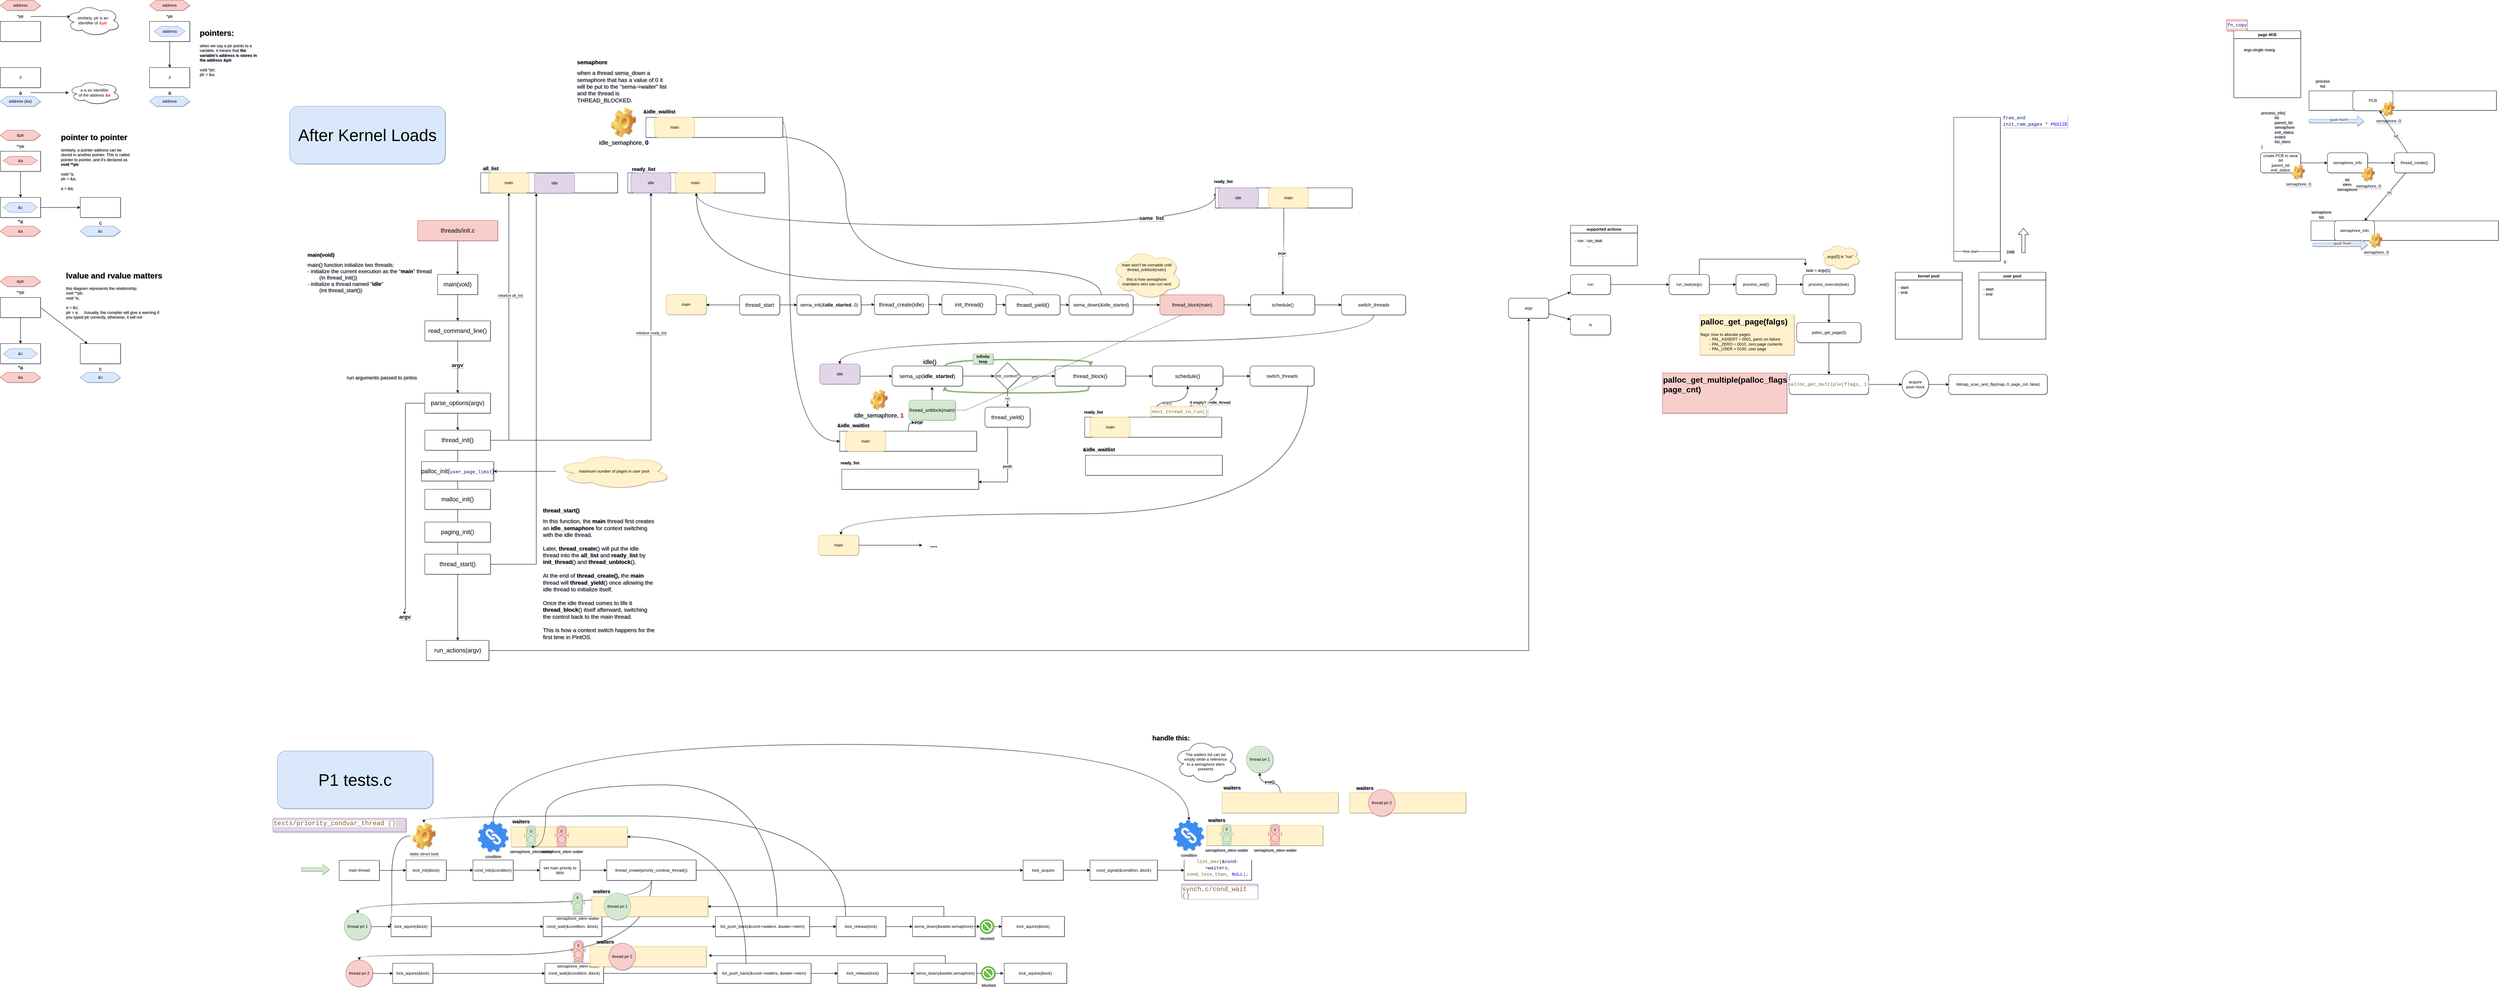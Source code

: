 <mxfile version="24.0.7" type="github">
  <diagram name="Page-1" id="PcCjMO9r_Gs7wmwGxHoW">
    <mxGraphModel dx="447" dy="-3750" grid="0" gridSize="10" guides="1" tooltips="1" connect="1" arrows="1" fold="1" page="1" pageScale="1" pageWidth="850" pageHeight="1100" background="#ffffff" math="0" shadow="1">
      <root>
        <mxCell id="0" />
        <mxCell id="1" parent="0" />
        <mxCell id="G287rVzxxnH9ejPlV_bV-4" value="" style="edgeStyle=orthogonalEdgeStyle;rounded=0;orthogonalLoop=1;jettySize=auto;html=1;" parent="1" source="G287rVzxxnH9ejPlV_bV-2" target="G287rVzxxnH9ejPlV_bV-3" edge="1">
          <mxGeometry relative="1" as="geometry" />
        </mxCell>
        <mxCell id="G287rVzxxnH9ejPlV_bV-2" value="threads/init.c" style="rounded=0;whiteSpace=wrap;html=1;fontSize=18;fillColor=#f8cecc;strokeColor=#b85450;" parent="1" vertex="1">
          <mxGeometry x="1284.5" y="5130" width="239" height="60" as="geometry" />
        </mxCell>
        <mxCell id="G287rVzxxnH9ejPlV_bV-21" value="" style="edgeStyle=orthogonalEdgeStyle;rounded=0;orthogonalLoop=1;jettySize=auto;html=1;" parent="1" source="G287rVzxxnH9ejPlV_bV-3" target="G287rVzxxnH9ejPlV_bV-20" edge="1">
          <mxGeometry relative="1" as="geometry" />
        </mxCell>
        <mxCell id="G287rVzxxnH9ejPlV_bV-3" value="main(void)" style="rounded=0;whiteSpace=wrap;html=1;fontSize=18;" parent="1" vertex="1">
          <mxGeometry x="1344" y="5291" width="120" height="60" as="geometry" />
        </mxCell>
        <mxCell id="G287rVzxxnH9ejPlV_bV-6" value="&lt;h1 style=&quot;font-size: 16px;&quot;&gt;main(void)&lt;/h1&gt;&lt;div style=&quot;font-size: 16px;&quot;&gt;main() function initialize two threads:&lt;/div&gt;&lt;div style=&quot;font-size: 16px;&quot;&gt;- initialize the current execution as the &quot;&lt;b&gt;main&lt;/b&gt;&quot; thread&lt;/div&gt;&lt;div style=&quot;font-size: 16px;&quot;&gt;&lt;span style=&quot;white-space: pre;&quot;&gt;&#x9;&lt;/span&gt;(in thread_init())&lt;br&gt;&lt;/div&gt;&lt;div style=&quot;font-size: 16px;&quot;&gt;- initialize a thread named &quot;&lt;b&gt;idle&lt;/b&gt;&quot;&lt;/div&gt;&lt;div style=&quot;font-size: 16px;&quot;&gt;&lt;span style=&quot;white-space: pre;&quot;&gt;&#x9;&lt;/span&gt;(int thread_start())&lt;br&gt;&lt;/div&gt;" style="text;html=1;spacing=5;spacingTop=-20;whiteSpace=wrap;overflow=hidden;rounded=0;fontSize=16;" parent="1" vertex="1">
          <mxGeometry x="950" y="5222" width="385" height="137" as="geometry" />
        </mxCell>
        <mxCell id="G287rVzxxnH9ejPlV_bV-8" value="" style="rounded=0;whiteSpace=wrap;html=1;" parent="1" vertex="1">
          <mxGeometry x="1473" y="4987" width="409" height="60" as="geometry" />
        </mxCell>
        <mxCell id="G287rVzxxnH9ejPlV_bV-9" value="all_list" style="text;html=1;align=center;verticalAlign=middle;whiteSpace=wrap;rounded=0;fontSize=15;fontStyle=1" parent="1" vertex="1">
          <mxGeometry x="1473" y="4958" width="60" height="30" as="geometry" />
        </mxCell>
        <mxCell id="G287rVzxxnH9ejPlV_bV-13" value="main" style="rounded=1;whiteSpace=wrap;html=1;fillColor=#fff2cc;strokeColor=#d6b656;" parent="1" vertex="1">
          <mxGeometry x="1497" y="4987" width="120" height="60" as="geometry" />
        </mxCell>
        <mxCell id="G287rVzxxnH9ejPlV_bV-14" value="idle" style="rounded=1;whiteSpace=wrap;html=1;fillColor=#e1d5e7;strokeColor=#9673a6;" parent="1" vertex="1">
          <mxGeometry x="1634" y="4988" width="120" height="60" as="geometry" />
        </mxCell>
        <mxCell id="OGEwMYndFThYUphkSW5q-117" style="edgeStyle=orthogonalEdgeStyle;rounded=0;orthogonalLoop=1;jettySize=auto;html=1;entryX=0;entryY=0.25;entryDx=0;entryDy=0;curved=1;" parent="1" source="G287rVzxxnH9ejPlV_bV-15" target="G287rVzxxnH9ejPlV_bV-72" edge="1">
          <mxGeometry relative="1" as="geometry">
            <Array as="points">
              <mxPoint x="2118" y="5144" />
              <mxPoint x="3669" y="5144" />
            </Array>
          </mxGeometry>
        </mxCell>
        <mxCell id="OGEwMYndFThYUphkSW5q-118" value="same&amp;nbsp; list" style="edgeLabel;html=1;align=center;verticalAlign=middle;resizable=0;points=[];fontSize=16;fontStyle=1" parent="OGEwMYndFThYUphkSW5q-117" vertex="1" connectable="0">
          <mxGeometry x="0.67" y="22" relative="1" as="geometry">
            <mxPoint as="offset" />
          </mxGeometry>
        </mxCell>
        <mxCell id="G287rVzxxnH9ejPlV_bV-15" value="" style="rounded=0;whiteSpace=wrap;html=1;" parent="1" vertex="1">
          <mxGeometry x="1913" y="4987" width="409" height="60" as="geometry" />
        </mxCell>
        <mxCell id="G287rVzxxnH9ejPlV_bV-16" value="ready_list" style="text;html=1;align=center;verticalAlign=middle;whiteSpace=wrap;rounded=0;fontSize=15;fontStyle=1" parent="1" vertex="1">
          <mxGeometry x="1930" y="4960" width="60" height="30" as="geometry" />
        </mxCell>
        <mxCell id="G287rVzxxnH9ejPlV_bV-18" value="idle" style="rounded=1;whiteSpace=wrap;html=1;fillColor=#e1d5e7;strokeColor=#9673a6;" parent="1" vertex="1">
          <mxGeometry x="1922" y="4987" width="120" height="60" as="geometry" />
        </mxCell>
        <mxCell id="G287rVzxxnH9ejPlV_bV-33" value="" style="edgeStyle=orthogonalEdgeStyle;rounded=0;orthogonalLoop=1;jettySize=auto;html=1;" parent="1" source="DZNxHj8BBE2JOZL-p-y1-8" target="G287rVzxxnH9ejPlV_bV-32" edge="1">
          <mxGeometry relative="1" as="geometry" />
        </mxCell>
        <mxCell id="G287rVzxxnH9ejPlV_bV-20" value="read_command_line()" style="whiteSpace=wrap;html=1;fontSize=18;rounded=0;" parent="1" vertex="1">
          <mxGeometry x="1306" y="5430" width="196" height="60" as="geometry" />
        </mxCell>
        <mxCell id="G287rVzxxnH9ejPlV_bV-25" value="&lt;font style=&quot;font-size: 18px;&quot;&gt;idle_semaphore, &lt;b&gt;0&lt;/b&gt;&lt;/font&gt;" style="shape=image;html=1;verticalLabelPosition=bottom;verticalAlign=top;imageAspect=0;image=img/clipart/Gear_128x128.png" parent="1" vertex="1">
          <mxGeometry x="1863" y="4792" width="73.33" height="88" as="geometry" />
        </mxCell>
        <mxCell id="G287rVzxxnH9ejPlV_bV-27" value="&lt;h1 style=&quot;font-size: 17px;&quot;&gt;thread_start()&lt;/h1&gt;&lt;div style=&quot;font-size: 17px;&quot;&gt;In this function, the &lt;b&gt;main &lt;/b&gt;thread first creates an &lt;b&gt;idle_semaphore &lt;/b&gt;for context switching with the idle thread.&lt;/div&gt;&lt;div style=&quot;font-size: 17px;&quot;&gt;&lt;br&gt;&lt;/div&gt;&lt;div style=&quot;font-size: 17px;&quot;&gt;Later,&amp;nbsp;&lt;b&gt;thread_create&lt;/b&gt;() will&amp;nbsp;put the idle thread into the &lt;b&gt;all_list &lt;/b&gt;and &lt;b&gt;ready_list &lt;/b&gt;by &lt;b&gt;init_thread&lt;/b&gt;() and &lt;b&gt;thread_unblock&lt;/b&gt;().&lt;/div&gt;&lt;div style=&quot;font-size: 17px;&quot;&gt;&lt;br&gt;&lt;/div&gt;&lt;div style=&quot;font-size: 17px;&quot;&gt;At the end of &lt;b&gt;thread_create(), &lt;/b&gt;the &lt;b&gt;main &lt;/b&gt;thread will &lt;b&gt;thread_yield&lt;/b&gt;() once allowing the idle thread to initialize itself.&lt;/div&gt;&lt;div style=&quot;font-size: 17px;&quot;&gt;&lt;br&gt;&lt;/div&gt;&lt;div style=&quot;font-size: 17px;&quot;&gt;&lt;span style=&quot;background-color: initial;&quot;&gt;Once the idle thread comes to life it &lt;b&gt;thread_block&lt;/b&gt;() itself afterward, switching the control back to the main thread.&lt;/span&gt;&lt;/div&gt;&lt;div style=&quot;font-size: 17px;&quot;&gt;&lt;span style=&quot;background-color: initial;&quot;&gt;&lt;br&gt;&lt;/span&gt;&lt;/div&gt;&lt;div style=&quot;font-size: 17px;&quot;&gt;&lt;span style=&quot;background-color: initial;&quot;&gt;This is how a context switch happens for the first time in PintOS.&lt;/span&gt;&lt;/div&gt;" style="text;html=1;spacing=5;spacingTop=-20;whiteSpace=wrap;overflow=hidden;rounded=0;strokeWidth=1;fontSize=17;" parent="1" vertex="1">
          <mxGeometry x="1653.73" y="5987" width="342" height="413.5" as="geometry" />
        </mxCell>
        <mxCell id="G287rVzxxnH9ejPlV_bV-30" value="&lt;h1 style=&quot;font-size: 17px;&quot;&gt;semaphore&lt;/h1&gt;&lt;div&gt;when a thread sema_down a semaphore that has a value of 0 it will be put to the &quot;sema-&amp;gt;waiter&quot; list and the thread is THREAD_BLOCKED.&lt;/div&gt;" style="text;html=1;spacing=5;spacingTop=-20;whiteSpace=wrap;overflow=hidden;rounded=0;strokeWidth=1;fontSize=17;" parent="1" vertex="1">
          <mxGeometry x="1756.16" y="4646" width="287" height="142" as="geometry" />
        </mxCell>
        <mxCell id="0XsG5W5RmCiYWIQetcyV-1" style="edgeStyle=orthogonalEdgeStyle;rounded=0;orthogonalLoop=1;jettySize=auto;html=1;" parent="1" source="G287rVzxxnH9ejPlV_bV-32" target="vxNm99UuLclVWzR72rs7-1" edge="1">
          <mxGeometry relative="1" as="geometry">
            <mxPoint x="5099" y="4986" as="targetPoint" />
          </mxGeometry>
        </mxCell>
        <mxCell id="G287rVzxxnH9ejPlV_bV-32" value="run_actions(argv)" style="whiteSpace=wrap;html=1;fontSize=18;rounded=0;" parent="1" vertex="1">
          <mxGeometry x="1310.5" y="6386" width="187" height="60" as="geometry" />
        </mxCell>
        <mxCell id="G287rVzxxnH9ejPlV_bV-34" value="run arguments passed to pintos" style="text;html=1;align=center;verticalAlign=middle;resizable=0;points=[];autosize=1;strokeColor=none;fillColor=none;fontSize=15;" parent="1" vertex="1">
          <mxGeometry x="1063" y="5584" width="228" height="30" as="geometry" />
        </mxCell>
        <mxCell id="G287rVzxxnH9ejPlV_bV-39" value="" style="edgeStyle=orthogonalEdgeStyle;rounded=0;orthogonalLoop=1;jettySize=auto;html=1;" parent="1" source="G287rVzxxnH9ejPlV_bV-37" target="G287rVzxxnH9ejPlV_bV-38" edge="1">
          <mxGeometry relative="1" as="geometry" />
        </mxCell>
        <mxCell id="G287rVzxxnH9ejPlV_bV-43" value="" style="edgeStyle=orthogonalEdgeStyle;rounded=0;orthogonalLoop=1;jettySize=auto;html=1;" parent="1" source="G287rVzxxnH9ejPlV_bV-37" edge="1">
          <mxGeometry relative="1" as="geometry">
            <mxPoint x="2147" y="5382" as="targetPoint" />
          </mxGeometry>
        </mxCell>
        <mxCell id="OGEwMYndFThYUphkSW5q-105" style="edgeStyle=orthogonalEdgeStyle;rounded=0;orthogonalLoop=1;jettySize=auto;html=1;entryX=0.5;entryY=1;entryDx=0;entryDy=0;curved=1;exitX=0.5;exitY=0;exitDx=0;exitDy=0;" parent="1" source="OGEwMYndFThYUphkSW5q-112" target="G287rVzxxnH9ejPlV_bV-15" edge="1">
          <mxGeometry relative="1" as="geometry">
            <Array as="points">
              <mxPoint x="3124" y="5309" />
              <mxPoint x="2118" y="5309" />
            </Array>
          </mxGeometry>
        </mxCell>
        <mxCell id="G287rVzxxnH9ejPlV_bV-37" value="thread_start" style="rounded=1;whiteSpace=wrap;html=1;fontSize=16;" parent="1" vertex="1">
          <mxGeometry x="2247" y="5352" width="120" height="60" as="geometry" />
        </mxCell>
        <mxCell id="G287rVzxxnH9ejPlV_bV-45" value="" style="edgeStyle=orthogonalEdgeStyle;rounded=0;orthogonalLoop=1;jettySize=auto;html=1;" parent="1" source="OGEwMYndFThYUphkSW5q-112" target="G287rVzxxnH9ejPlV_bV-44" edge="1">
          <mxGeometry relative="1" as="geometry" />
        </mxCell>
        <mxCell id="G287rVzxxnH9ejPlV_bV-38" value="sema_init(&amp;amp;&lt;b&gt;idle_started&lt;/b&gt;, 0)" style="rounded=1;whiteSpace=wrap;html=1;fontSize=14;" parent="1" vertex="1">
          <mxGeometry x="2418.5" y="5352" width="191.5" height="60" as="geometry" />
        </mxCell>
        <mxCell id="G287rVzxxnH9ejPlV_bV-51" value="" style="edgeStyle=orthogonalEdgeStyle;rounded=0;orthogonalLoop=1;jettySize=auto;html=1;" parent="1" source="G287rVzxxnH9ejPlV_bV-44" target="G287rVzxxnH9ejPlV_bV-50" edge="1">
          <mxGeometry relative="1" as="geometry" />
        </mxCell>
        <mxCell id="G287rVzxxnH9ejPlV_bV-54" style="rounded=0;orthogonalLoop=1;jettySize=auto;html=1;entryX=1;entryY=0.5;entryDx=0;entryDy=0;edgeStyle=orthogonalEdgeStyle;curved=1;exitX=0.5;exitY=0;exitDx=0;exitDy=0;" parent="1" source="G287rVzxxnH9ejPlV_bV-44" edge="1">
          <mxGeometry relative="1" as="geometry">
            <Array as="points">
              <mxPoint x="3328" y="5275" />
              <mxPoint x="2565" y="5275" />
              <mxPoint x="2565" y="4876" />
              <mxPoint x="2076" y="4876" />
            </Array>
            <mxPoint x="2076" y="4851" as="targetPoint" />
          </mxGeometry>
        </mxCell>
        <mxCell id="G287rVzxxnH9ejPlV_bV-44" value="sema_down(&amp;amp;idle_started)" style="rounded=1;whiteSpace=wrap;html=1;fontSize=14;" parent="1" vertex="1">
          <mxGeometry x="3232" y="5352" width="191.5" height="60" as="geometry" />
        </mxCell>
        <mxCell id="G287rVzxxnH9ejPlV_bV-60" value="" style="edgeStyle=orthogonalEdgeStyle;rounded=0;orthogonalLoop=1;jettySize=auto;html=1;" parent="1" target="G287rVzxxnH9ejPlV_bV-59" edge="1">
          <mxGeometry relative="1" as="geometry">
            <mxPoint x="2503" y="5595" as="sourcePoint" />
          </mxGeometry>
        </mxCell>
        <mxCell id="OGEwMYndFThYUphkSW5q-120" style="edgeStyle=orthogonalEdgeStyle;rounded=0;orthogonalLoop=1;jettySize=auto;html=1;exitX=1;exitY=0.25;exitDx=0;exitDy=0;entryX=0;entryY=0.5;entryDx=0;entryDy=0;curved=1;" parent="1" source="G287rVzxxnH9ejPlV_bV-47" target="G287rVzxxnH9ejPlV_bV-79" edge="1">
          <mxGeometry relative="1" as="geometry">
            <Array as="points">
              <mxPoint x="2397" y="4836" />
              <mxPoint x="2397" y="5790" />
            </Array>
          </mxGeometry>
        </mxCell>
        <mxCell id="G287rVzxxnH9ejPlV_bV-47" value="" style="rounded=0;whiteSpace=wrap;html=1;" parent="1" vertex="1">
          <mxGeometry x="1967" y="4821" width="409" height="60" as="geometry" />
        </mxCell>
        <mxCell id="G287rVzxxnH9ejPlV_bV-48" value="&amp;amp;idle_waitlist" style="text;html=1;align=center;verticalAlign=middle;whiteSpace=wrap;rounded=0;fontSize=15;fontStyle=1" parent="1" vertex="1">
          <mxGeometry x="1977" y="4788" width="60" height="30" as="geometry" />
        </mxCell>
        <mxCell id="G287rVzxxnH9ejPlV_bV-56" value="" style="edgeStyle=orthogonalEdgeStyle;rounded=0;orthogonalLoop=1;jettySize=auto;html=1;" parent="1" source="G287rVzxxnH9ejPlV_bV-50" target="G287rVzxxnH9ejPlV_bV-55" edge="1">
          <mxGeometry relative="1" as="geometry" />
        </mxCell>
        <mxCell id="G287rVzxxnH9ejPlV_bV-50" value="thread_block(main)" style="rounded=1;whiteSpace=wrap;html=1;fontSize=14;fillColor=#f8cecc;strokeColor=#b85450;" parent="1" vertex="1">
          <mxGeometry x="3503.5" y="5352" width="191.5" height="60" as="geometry" />
        </mxCell>
        <mxCell id="G287rVzxxnH9ejPlV_bV-58" value="" style="edgeStyle=orthogonalEdgeStyle;rounded=0;orthogonalLoop=1;jettySize=auto;html=1;" parent="1" source="G287rVzxxnH9ejPlV_bV-55" target="G287rVzxxnH9ejPlV_bV-57" edge="1">
          <mxGeometry relative="1" as="geometry" />
        </mxCell>
        <mxCell id="G287rVzxxnH9ejPlV_bV-74" style="edgeStyle=orthogonalEdgeStyle;rounded=0;orthogonalLoop=1;jettySize=auto;html=1;curved=1;startArrow=classic;startFill=1;endArrow=none;endFill=0;" parent="1" source="G287rVzxxnH9ejPlV_bV-55" target="G287rVzxxnH9ejPlV_bV-72" edge="1">
          <mxGeometry relative="1" as="geometry" />
        </mxCell>
        <mxCell id="G287rVzxxnH9ejPlV_bV-75" value="POP" style="edgeLabel;html=1;align=center;verticalAlign=middle;resizable=0;points=[];fontStyle=1" parent="G287rVzxxnH9ejPlV_bV-74" vertex="1" connectable="0">
          <mxGeometry x="-0.061" y="3" relative="1" as="geometry">
            <mxPoint as="offset" />
          </mxGeometry>
        </mxCell>
        <mxCell id="G287rVzxxnH9ejPlV_bV-55" value="schedule()" style="rounded=1;whiteSpace=wrap;html=1;fontSize=14;" parent="1" vertex="1">
          <mxGeometry x="3775" y="5352" width="191.5" height="60" as="geometry" />
        </mxCell>
        <mxCell id="G287rVzxxnH9ejPlV_bV-65" style="edgeStyle=orthogonalEdgeStyle;rounded=0;orthogonalLoop=1;jettySize=auto;html=1;entryX=0.5;entryY=0;entryDx=0;entryDy=0;curved=1;" parent="1" source="G287rVzxxnH9ejPlV_bV-57" target="OGEwMYndFThYUphkSW5q-126" edge="1">
          <mxGeometry relative="1" as="geometry">
            <Array as="points">
              <mxPoint x="4142" y="5491" />
              <mxPoint x="2547" y="5491" />
            </Array>
            <mxPoint x="2463" y="5555" as="targetPoint" />
          </mxGeometry>
        </mxCell>
        <mxCell id="G287rVzxxnH9ejPlV_bV-57" value="switch_threads" style="rounded=1;whiteSpace=wrap;html=1;fontSize=14;" parent="1" vertex="1">
          <mxGeometry x="4046.5" y="5352" width="191.5" height="60" as="geometry" />
        </mxCell>
        <mxCell id="G287rVzxxnH9ejPlV_bV-62" value="" style="edgeStyle=orthogonalEdgeStyle;rounded=0;orthogonalLoop=1;jettySize=auto;html=1;" parent="1" source="OGEwMYndFThYUphkSW5q-131" target="G287rVzxxnH9ejPlV_bV-61" edge="1">
          <mxGeometry relative="1" as="geometry" />
        </mxCell>
        <mxCell id="OGEwMYndFThYUphkSW5q-135" value="yes" style="edgeLabel;html=1;align=center;verticalAlign=middle;resizable=0;points=[];" parent="G287rVzxxnH9ejPlV_bV-62" vertex="1" connectable="0">
          <mxGeometry x="-0.227" y="-1" relative="1" as="geometry">
            <mxPoint as="offset" />
          </mxGeometry>
        </mxCell>
        <mxCell id="G287rVzxxnH9ejPlV_bV-82" style="edgeStyle=orthogonalEdgeStyle;rounded=0;orthogonalLoop=1;jettySize=auto;html=1;entryX=0.5;entryY=0;entryDx=0;entryDy=0;curved=1;startArrow=classic;startFill=1;endArrow=none;endFill=0;" parent="1" target="G287rVzxxnH9ejPlV_bV-79" edge="1">
          <mxGeometry relative="1" as="geometry">
            <mxPoint x="2770" y="5734" as="sourcePoint" />
          </mxGeometry>
        </mxCell>
        <mxCell id="OGEwMYndFThYUphkSW5q-119" style="edgeStyle=orthogonalEdgeStyle;rounded=0;orthogonalLoop=1;jettySize=auto;html=1;exitX=0.75;exitY=0;exitDx=0;exitDy=0;entryX=0.5;entryY=0;entryDx=0;entryDy=0;curved=1;strokeWidth=3;fillColor=#d5e8d4;strokeColor=#82b366;" parent="1" source="G287rVzxxnH9ejPlV_bV-59" target="G287rVzxxnH9ejPlV_bV-61" edge="1">
          <mxGeometry relative="1" as="geometry" />
        </mxCell>
        <mxCell id="G287rVzxxnH9ejPlV_bV-59" value="sema_up(&lt;b&gt;idle_started&lt;/b&gt;)" style="rounded=1;whiteSpace=wrap;html=1;fontSize=16;" parent="1" vertex="1">
          <mxGeometry x="2703" y="5565" width="211" height="60" as="geometry" />
        </mxCell>
        <mxCell id="G287rVzxxnH9ejPlV_bV-64" value="" style="edgeStyle=orthogonalEdgeStyle;rounded=0;orthogonalLoop=1;jettySize=auto;html=1;" parent="1" source="G287rVzxxnH9ejPlV_bV-61" target="G287rVzxxnH9ejPlV_bV-63" edge="1">
          <mxGeometry relative="1" as="geometry" />
        </mxCell>
        <mxCell id="G287rVzxxnH9ejPlV_bV-88" style="edgeStyle=orthogonalEdgeStyle;rounded=0;orthogonalLoop=1;jettySize=auto;html=1;entryX=0.75;entryY=1;entryDx=0;entryDy=0;curved=1;exitX=0.5;exitY=1;exitDx=0;exitDy=0;strokeWidth=3;fillColor=#d5e8d4;strokeColor=#82b366;" parent="1" source="G287rVzxxnH9ejPlV_bV-61" target="G287rVzxxnH9ejPlV_bV-59" edge="1">
          <mxGeometry relative="1" as="geometry">
            <Array as="points">
              <mxPoint x="3289" y="5625" />
              <mxPoint x="3289" y="5645" />
              <mxPoint x="2861" y="5645" />
            </Array>
          </mxGeometry>
        </mxCell>
        <mxCell id="G287rVzxxnH9ejPlV_bV-61" value="thread_block()" style="rounded=1;whiteSpace=wrap;html=1;fontSize=16;" parent="1" vertex="1">
          <mxGeometry x="3190" y="5565" width="211" height="60" as="geometry" />
        </mxCell>
        <mxCell id="G287rVzxxnH9ejPlV_bV-71" value="" style="edgeStyle=orthogonalEdgeStyle;rounded=0;orthogonalLoop=1;jettySize=auto;html=1;" parent="1" source="G287rVzxxnH9ejPlV_bV-63" target="G287rVzxxnH9ejPlV_bV-70" edge="1">
          <mxGeometry relative="1" as="geometry" />
        </mxCell>
        <mxCell id="G287rVzxxnH9ejPlV_bV-91" style="edgeStyle=orthogonalEdgeStyle;rounded=0;orthogonalLoop=1;jettySize=auto;html=1;curved=1;startArrow=classic;startFill=1;endArrow=none;endFill=0;" parent="1" source="G287rVzxxnH9ejPlV_bV-63" target="G287rVzxxnH9ejPlV_bV-84" edge="1">
          <mxGeometry relative="1" as="geometry" />
        </mxCell>
        <mxCell id="G287rVzxxnH9ejPlV_bV-92" value="pop()" style="edgeLabel;html=1;align=center;verticalAlign=middle;resizable=0;points=[];" parent="G287rVzxxnH9ejPlV_bV-91" vertex="1" connectable="0">
          <mxGeometry x="-0.309" y="12" relative="1" as="geometry">
            <mxPoint x="-41" y="-10" as="offset" />
          </mxGeometry>
        </mxCell>
        <mxCell id="G287rVzxxnH9ejPlV_bV-63" value="schedule()" style="rounded=1;whiteSpace=wrap;html=1;fontSize=16;" parent="1" vertex="1">
          <mxGeometry x="3481" y="5565" width="211" height="60" as="geometry" />
        </mxCell>
        <mxCell id="G287rVzxxnH9ejPlV_bV-69" value="idle()" style="text;html=1;align=center;verticalAlign=middle;resizable=0;points=[];autosize=1;strokeColor=none;fillColor=none;fontSize=18;" parent="1" vertex="1">
          <mxGeometry x="2786" y="5536" width="58" height="34" as="geometry" />
        </mxCell>
        <mxCell id="G287rVzxxnH9ejPlV_bV-98" style="edgeStyle=orthogonalEdgeStyle;rounded=0;orthogonalLoop=1;jettySize=auto;html=1;entryX=0.475;entryY=0;entryDx=0;entryDy=0;entryPerimeter=0;curved=1;" parent="1" source="G287rVzxxnH9ejPlV_bV-70" edge="1">
          <mxGeometry relative="1" as="geometry">
            <mxPoint x="2550" y="6070" as="targetPoint" />
            <Array as="points">
              <mxPoint x="3945" y="5595" />
              <mxPoint x="3945" y="6007" />
            </Array>
          </mxGeometry>
        </mxCell>
        <mxCell id="G287rVzxxnH9ejPlV_bV-70" value="switch_threads" style="rounded=1;whiteSpace=wrap;html=1;fontSize=14;" parent="1" vertex="1">
          <mxGeometry x="3773" y="5565" width="191.5" height="60" as="geometry" />
        </mxCell>
        <mxCell id="G287rVzxxnH9ejPlV_bV-72" value="" style="rounded=0;whiteSpace=wrap;html=1;" parent="1" vertex="1">
          <mxGeometry x="3669.25" y="5032" width="409" height="60" as="geometry" />
        </mxCell>
        <mxCell id="G287rVzxxnH9ejPlV_bV-73" value="idle" style="rounded=1;whiteSpace=wrap;html=1;fillColor=#e1d5e7;strokeColor=#9673a6;" parent="1" vertex="1">
          <mxGeometry x="3678.25" y="5032" width="120" height="60" as="geometry" />
        </mxCell>
        <mxCell id="G287rVzxxnH9ejPlV_bV-76" value="ready_list" style="text;html=1;align=center;verticalAlign=middle;whiteSpace=wrap;rounded=0;fontStyle=1" parent="1" vertex="1">
          <mxGeometry x="3663.25" y="4998" width="60" height="30" as="geometry" />
        </mxCell>
        <mxCell id="G287rVzxxnH9ejPlV_bV-77" value="" style="rounded=0;whiteSpace=wrap;html=1;" parent="1" vertex="1">
          <mxGeometry x="2552.5" y="5874" width="409" height="60" as="geometry" />
        </mxCell>
        <mxCell id="G287rVzxxnH9ejPlV_bV-78" value="ready_list" style="text;html=1;align=center;verticalAlign=middle;whiteSpace=wrap;rounded=0;fontStyle=1" parent="1" vertex="1">
          <mxGeometry x="2546.5" y="5840" width="60" height="30" as="geometry" />
        </mxCell>
        <mxCell id="G287rVzxxnH9ejPlV_bV-79" value="" style="rounded=0;whiteSpace=wrap;html=1;" parent="1" vertex="1">
          <mxGeometry x="2546.5" y="5760" width="409" height="60" as="geometry" />
        </mxCell>
        <mxCell id="G287rVzxxnH9ejPlV_bV-80" value="&amp;amp;idle_waitlist" style="text;html=1;align=center;verticalAlign=middle;whiteSpace=wrap;rounded=0;fontSize=15;fontStyle=1" parent="1" vertex="1">
          <mxGeometry x="2556.5" y="5727" width="60" height="30" as="geometry" />
        </mxCell>
        <mxCell id="G287rVzxxnH9ejPlV_bV-84" value="" style="rounded=0;whiteSpace=wrap;html=1;" parent="1" vertex="1">
          <mxGeometry x="3279" y="5718" width="409" height="60" as="geometry" />
        </mxCell>
        <mxCell id="G287rVzxxnH9ejPlV_bV-85" value="ready_list" style="text;html=1;align=center;verticalAlign=middle;whiteSpace=wrap;rounded=0;fontStyle=1" parent="1" vertex="1">
          <mxGeometry x="3275" y="5688" width="60" height="30" as="geometry" />
        </mxCell>
        <mxCell id="G287rVzxxnH9ejPlV_bV-86" value="" style="rounded=0;whiteSpace=wrap;html=1;" parent="1" vertex="1">
          <mxGeometry x="3281" y="5832" width="409" height="60" as="geometry" />
        </mxCell>
        <mxCell id="G287rVzxxnH9ejPlV_bV-87" value="&amp;amp;idle_waitlist" style="text;html=1;align=center;verticalAlign=middle;whiteSpace=wrap;rounded=0;fontSize=15;fontStyle=1" parent="1" vertex="1">
          <mxGeometry x="3291" y="5799" width="60" height="30" as="geometry" />
        </mxCell>
        <mxCell id="G287rVzxxnH9ejPlV_bV-90" value="infinite loop" style="text;html=1;align=center;verticalAlign=middle;whiteSpace=wrap;rounded=0;fillColor=#d5e8d4;strokeColor=#82b366;fontStyle=1" parent="1" vertex="1">
          <mxGeometry x="2945" y="5529" width="60" height="30" as="geometry" />
        </mxCell>
        <mxCell id="G287rVzxxnH9ejPlV_bV-93" style="edgeStyle=orthogonalEdgeStyle;rounded=0;orthogonalLoop=1;jettySize=auto;html=1;exitX=0.75;exitY=0;exitDx=0;exitDy=0;entryX=0.91;entryY=1.049;entryDx=0;entryDy=0;entryPerimeter=0;curved=1;" parent="1" source="G287rVzxxnH9ejPlV_bV-84" target="G287rVzxxnH9ejPlV_bV-63" edge="1">
          <mxGeometry relative="1" as="geometry" />
        </mxCell>
        <mxCell id="G287rVzxxnH9ejPlV_bV-94" value="if empty? -&amp;gt;idle_thread" style="edgeLabel;html=1;align=center;verticalAlign=middle;resizable=0;points=[];fontStyle=1" parent="G287rVzxxnH9ejPlV_bV-93" vertex="1" connectable="0">
          <mxGeometry x="0.059" y="-2" relative="1" as="geometry">
            <mxPoint x="19" as="offset" />
          </mxGeometry>
        </mxCell>
        <mxCell id="OGEwMYndFThYUphkSW5q-1" value="&lt;div style=&quot;color: rgb(59, 59, 59); background-color: rgb(255, 255, 255); font-family: Consolas, &amp;quot;Courier New&amp;quot;, monospace; font-weight: normal; font-size: 19px; line-height: 19px;&quot;&gt;&lt;div style=&quot;font-size: 19px;&quot;&gt;&lt;span style=&quot;color: rgb(121, 94, 38); font-size: 19px;&quot;&gt;tests/priority_condvar_thread ()&lt;/span&gt;&lt;/div&gt;&lt;/div&gt;" style="text;whiteSpace=wrap;html=1;fontSize=19;fillColor=#e1d5e7;strokeColor=#9673a6;" parent="1" vertex="1">
          <mxGeometry x="852" y="6918" width="398" height="41" as="geometry" />
        </mxCell>
        <mxCell id="OGEwMYndFThYUphkSW5q-5" value="" style="edgeStyle=orthogonalEdgeStyle;rounded=0;orthogonalLoop=1;jettySize=auto;html=1;" parent="1" source="OGEwMYndFThYUphkSW5q-3" target="OGEwMYndFThYUphkSW5q-4" edge="1">
          <mxGeometry relative="1" as="geometry" />
        </mxCell>
        <mxCell id="OGEwMYndFThYUphkSW5q-3" value="main thread" style="rounded=0;whiteSpace=wrap;html=1;" parent="1" vertex="1">
          <mxGeometry x="1050" y="7044" width="120" height="60" as="geometry" />
        </mxCell>
        <mxCell id="OGEwMYndFThYUphkSW5q-8" value="" style="edgeStyle=orthogonalEdgeStyle;rounded=0;orthogonalLoop=1;jettySize=auto;html=1;" parent="1" source="OGEwMYndFThYUphkSW5q-4" target="OGEwMYndFThYUphkSW5q-7" edge="1">
          <mxGeometry relative="1" as="geometry" />
        </mxCell>
        <mxCell id="OGEwMYndFThYUphkSW5q-4" value="lock_init(&amp;amp;lock)" style="rounded=0;whiteSpace=wrap;html=1;" parent="1" vertex="1">
          <mxGeometry x="1250" y="7043" width="120" height="61" as="geometry" />
        </mxCell>
        <mxCell id="OGEwMYndFThYUphkSW5q-37" style="edgeStyle=orthogonalEdgeStyle;rounded=0;orthogonalLoop=1;jettySize=auto;html=1;curved=1;entryX=0;entryY=0.5;entryDx=0;entryDy=0;" parent="1" source="OGEwMYndFThYUphkSW5q-6" target="OGEwMYndFThYUphkSW5q-21" edge="1">
          <mxGeometry relative="1" as="geometry">
            <Array as="points">
              <mxPoint x="1207" y="6971" />
              <mxPoint x="1207" y="7214" />
              <mxPoint x="1205" y="7214" />
            </Array>
          </mxGeometry>
        </mxCell>
        <mxCell id="OGEwMYndFThYUphkSW5q-6" value="static struct lock" style="image;html=1;image=img/lib/clip_art/general/Gear_128x128.png" parent="1" vertex="1">
          <mxGeometry x="1263" y="6931" width="80" height="80" as="geometry" />
        </mxCell>
        <mxCell id="OGEwMYndFThYUphkSW5q-14" value="" style="edgeStyle=orthogonalEdgeStyle;rounded=0;orthogonalLoop=1;jettySize=auto;html=1;" parent="1" source="OGEwMYndFThYUphkSW5q-7" target="OGEwMYndFThYUphkSW5q-13" edge="1">
          <mxGeometry relative="1" as="geometry" />
        </mxCell>
        <mxCell id="OGEwMYndFThYUphkSW5q-7" value="cond_init(&amp;amp;condition)" style="rounded=0;whiteSpace=wrap;html=1;" parent="1" vertex="1">
          <mxGeometry x="1450" y="7043" width="120" height="61" as="geometry" />
        </mxCell>
        <mxCell id="OGEwMYndFThYUphkSW5q-104" style="edgeStyle=orthogonalEdgeStyle;rounded=0;orthogonalLoop=1;jettySize=auto;html=1;curved=1;" parent="1" source="OGEwMYndFThYUphkSW5q-10" target="OGEwMYndFThYUphkSW5q-77" edge="1">
          <mxGeometry relative="1" as="geometry">
            <Array as="points">
              <mxPoint x="1510" y="6697" />
              <mxPoint x="3590" y="6697" />
            </Array>
          </mxGeometry>
        </mxCell>
        <mxCell id="OGEwMYndFThYUphkSW5q-10" value="condition" style="sketch=0;html=1;aspect=fixed;strokeColor=none;shadow=0;fillColor=#3B8DF1;verticalAlign=top;labelPosition=center;verticalLabelPosition=bottom;shape=mxgraph.gcp2.gear_chain" parent="1" vertex="1">
          <mxGeometry x="1464.5" y="6928" width="91" height="91" as="geometry" />
        </mxCell>
        <mxCell id="OGEwMYndFThYUphkSW5q-11" value="" style="rounded=0;whiteSpace=wrap;html=1;fillColor=#fff2cc;strokeColor=#d6b656;" parent="1" vertex="1">
          <mxGeometry x="1564" y="6943.5" width="347" height="60" as="geometry" />
        </mxCell>
        <mxCell id="OGEwMYndFThYUphkSW5q-12" value="waiters" style="text;html=1;align=center;verticalAlign=middle;resizable=0;points=[];autosize=1;strokeColor=none;fillColor=none;fontStyle=1;fontSize=15;" parent="1" vertex="1">
          <mxGeometry x="1558" y="6912" width="70" height="30" as="geometry" />
        </mxCell>
        <mxCell id="OGEwMYndFThYUphkSW5q-16" value="" style="edgeStyle=orthogonalEdgeStyle;rounded=0;orthogonalLoop=1;jettySize=auto;html=1;" parent="1" source="OGEwMYndFThYUphkSW5q-13" target="OGEwMYndFThYUphkSW5q-15" edge="1">
          <mxGeometry relative="1" as="geometry" />
        </mxCell>
        <mxCell id="OGEwMYndFThYUphkSW5q-13" value="set main priority to MIN" style="rounded=0;whiteSpace=wrap;html=1;" parent="1" vertex="1">
          <mxGeometry x="1650" y="7043" width="120" height="61" as="geometry" />
        </mxCell>
        <mxCell id="OGEwMYndFThYUphkSW5q-17" style="edgeStyle=orthogonalEdgeStyle;rounded=0;orthogonalLoop=1;jettySize=auto;html=1;entryX=0.5;entryY=0;entryDx=0;entryDy=0;curved=1;" parent="1" source="OGEwMYndFThYUphkSW5q-15" target="OGEwMYndFThYUphkSW5q-18" edge="1">
          <mxGeometry relative="1" as="geometry">
            <mxPoint x="1095.274" y="7239.608" as="targetPoint" />
            <Array as="points">
              <mxPoint x="1983" y="7171" />
              <mxPoint x="1105" y="7171" />
            </Array>
          </mxGeometry>
        </mxCell>
        <mxCell id="OGEwMYndFThYUphkSW5q-20" style="edgeStyle=orthogonalEdgeStyle;rounded=0;orthogonalLoop=1;jettySize=auto;html=1;curved=1;" parent="1" source="OGEwMYndFThYUphkSW5q-15" target="OGEwMYndFThYUphkSW5q-19" edge="1">
          <mxGeometry relative="1" as="geometry">
            <Array as="points">
              <mxPoint x="1984" y="7326" />
              <mxPoint x="1110" y="7326" />
            </Array>
          </mxGeometry>
        </mxCell>
        <mxCell id="OGEwMYndFThYUphkSW5q-71" style="edgeStyle=orthogonalEdgeStyle;rounded=0;orthogonalLoop=1;jettySize=auto;html=1;" parent="1" source="OGEwMYndFThYUphkSW5q-15" target="OGEwMYndFThYUphkSW5q-72" edge="1">
          <mxGeometry relative="1" as="geometry">
            <mxPoint x="3415.524" y="7073.5" as="targetPoint" />
          </mxGeometry>
        </mxCell>
        <mxCell id="OGEwMYndFThYUphkSW5q-15" value="thread_create(priority_condvar_thread())" style="rounded=0;whiteSpace=wrap;html=1;" parent="1" vertex="1">
          <mxGeometry x="1850" y="7043" width="267" height="61" as="geometry" />
        </mxCell>
        <mxCell id="OGEwMYndFThYUphkSW5q-22" value="" style="edgeStyle=orthogonalEdgeStyle;rounded=0;orthogonalLoop=1;jettySize=auto;html=1;" parent="1" source="OGEwMYndFThYUphkSW5q-18" target="OGEwMYndFThYUphkSW5q-21" edge="1">
          <mxGeometry relative="1" as="geometry" />
        </mxCell>
        <mxCell id="OGEwMYndFThYUphkSW5q-18" value="thread pri 1" style="ellipse;whiteSpace=wrap;html=1;aspect=fixed;fillColor=#d5e8d4;strokeColor=#82b366;" parent="1" vertex="1">
          <mxGeometry x="1065" y="7202" width="80" height="80" as="geometry" />
        </mxCell>
        <mxCell id="OGEwMYndFThYUphkSW5q-19" value="thread pri 2" style="ellipse;whiteSpace=wrap;html=1;aspect=fixed;fillColor=#f8cecc;strokeColor=#b85450;" parent="1" vertex="1">
          <mxGeometry x="1070" y="7342" width="80" height="80" as="geometry" />
        </mxCell>
        <mxCell id="OGEwMYndFThYUphkSW5q-58" style="edgeStyle=orthogonalEdgeStyle;rounded=0;orthogonalLoop=1;jettySize=auto;html=1;entryX=0;entryY=0.5;entryDx=0;entryDy=0;" parent="1" source="OGEwMYndFThYUphkSW5q-21" target="OGEwMYndFThYUphkSW5q-25" edge="1">
          <mxGeometry relative="1" as="geometry" />
        </mxCell>
        <mxCell id="OGEwMYndFThYUphkSW5q-21" value="lock_aquire(&amp;amp;lock)" style="whiteSpace=wrap;html=1;" parent="1" vertex="1">
          <mxGeometry x="1205" y="7212" width="120" height="60" as="geometry" />
        </mxCell>
        <mxCell id="OGEwMYndFThYUphkSW5q-32" style="edgeStyle=orthogonalEdgeStyle;rounded=0;orthogonalLoop=1;jettySize=auto;html=1;" parent="1" source="OGEwMYndFThYUphkSW5q-25" target="OGEwMYndFThYUphkSW5q-33" edge="1">
          <mxGeometry relative="1" as="geometry">
            <mxPoint x="2183" y="7242" as="targetPoint" />
          </mxGeometry>
        </mxCell>
        <mxCell id="OGEwMYndFThYUphkSW5q-25" value="cond_wait(&amp;amp;condition, &amp;amp;lock)" style="whiteSpace=wrap;html=1;" parent="1" vertex="1">
          <mxGeometry x="1660" y="7212" width="175" height="60" as="geometry" />
        </mxCell>
        <mxCell id="OGEwMYndFThYUphkSW5q-27" value="semaphore_elem waiter" style="shape=mxgraph.pid.pumps.gear_pump;html=1;pointerEvents=1;align=center;verticalLabelPosition=bottom;verticalAlign=top;dashed=0;fillColor=#d5e8d4;strokeColor=#82b366;" parent="1" vertex="1">
          <mxGeometry x="1743" y="7141" width="39.46" height="63" as="geometry" />
        </mxCell>
        <mxCell id="OGEwMYndFThYUphkSW5q-28" value="" style="rounded=0;whiteSpace=wrap;html=1;fillColor=#fff2cc;strokeColor=#d6b656;" parent="1" vertex="1">
          <mxGeometry x="1805" y="7152" width="347" height="60" as="geometry" />
        </mxCell>
        <mxCell id="OGEwMYndFThYUphkSW5q-29" value="waiters" style="text;html=1;align=center;verticalAlign=middle;resizable=0;points=[];autosize=1;strokeColor=none;fillColor=none;fontStyle=1;fontSize=15;" parent="1" vertex="1">
          <mxGeometry x="1799" y="7120.5" width="70" height="30" as="geometry" />
        </mxCell>
        <mxCell id="OGEwMYndFThYUphkSW5q-30" value="semaphore_elem waiter" style="shape=mxgraph.pid.pumps.gear_pump;html=1;pointerEvents=1;align=center;verticalLabelPosition=bottom;verticalAlign=top;dashed=0;fillColor=#d5e8d4;strokeColor=#82b366;" parent="1" vertex="1">
          <mxGeometry x="1604" y="6940.5" width="39.46" height="63" as="geometry" />
        </mxCell>
        <mxCell id="OGEwMYndFThYUphkSW5q-36" value="" style="edgeStyle=orthogonalEdgeStyle;rounded=0;orthogonalLoop=1;jettySize=auto;html=1;" parent="1" source="OGEwMYndFThYUphkSW5q-33" target="OGEwMYndFThYUphkSW5q-35" edge="1">
          <mxGeometry relative="1" as="geometry" />
        </mxCell>
        <mxCell id="OGEwMYndFThYUphkSW5q-33" value="list_push_back(&amp;amp;cond-&amp;gt;waiters, &amp;amp;water-&amp;gt;elem)" style="rounded=0;whiteSpace=wrap;html=1;" parent="1" vertex="1">
          <mxGeometry x="2175" y="7212" width="281" height="60" as="geometry" />
        </mxCell>
        <mxCell id="OGEwMYndFThYUphkSW5q-34" style="edgeStyle=orthogonalEdgeStyle;rounded=0;orthogonalLoop=1;jettySize=auto;html=1;entryX=0.5;entryY=1;entryDx=0;entryDy=0;entryPerimeter=0;curved=1;" parent="1" source="OGEwMYndFThYUphkSW5q-33" target="OGEwMYndFThYUphkSW5q-30" edge="1">
          <mxGeometry relative="1" as="geometry">
            <Array as="points">
              <mxPoint x="2359" y="6818" />
              <mxPoint x="1667" y="6818" />
              <mxPoint x="1667" y="7004" />
            </Array>
          </mxGeometry>
        </mxCell>
        <mxCell id="OGEwMYndFThYUphkSW5q-38" style="edgeStyle=orthogonalEdgeStyle;rounded=0;orthogonalLoop=1;jettySize=auto;html=1;entryX=0.5;entryY=0;entryDx=0;entryDy=0;curved=1;" parent="1" source="OGEwMYndFThYUphkSW5q-35" target="OGEwMYndFThYUphkSW5q-6" edge="1">
          <mxGeometry relative="1" as="geometry">
            <Array as="points">
              <mxPoint x="2564" y="6911" />
              <mxPoint x="1303" y="6911" />
            </Array>
          </mxGeometry>
        </mxCell>
        <mxCell id="OGEwMYndFThYUphkSW5q-42" value="" style="edgeStyle=orthogonalEdgeStyle;rounded=0;orthogonalLoop=1;jettySize=auto;html=1;" parent="1" source="OGEwMYndFThYUphkSW5q-35" target="OGEwMYndFThYUphkSW5q-41" edge="1">
          <mxGeometry relative="1" as="geometry" />
        </mxCell>
        <mxCell id="OGEwMYndFThYUphkSW5q-35" value="lock_release(lock)" style="rounded=0;whiteSpace=wrap;html=1;" parent="1" vertex="1">
          <mxGeometry x="2536" y="7212" width="148" height="60" as="geometry" />
        </mxCell>
        <mxCell id="OGEwMYndFThYUphkSW5q-39" value="0" style="text;html=1;align=center;verticalAlign=middle;whiteSpace=wrap;rounded=0;" parent="1" vertex="1">
          <mxGeometry x="1732.73" y="7141" width="60" height="30" as="geometry" />
        </mxCell>
        <mxCell id="OGEwMYndFThYUphkSW5q-40" value="0" style="text;html=1;align=center;verticalAlign=middle;whiteSpace=wrap;rounded=0;" parent="1" vertex="1">
          <mxGeometry x="1593.73" y="6942" width="60" height="30" as="geometry" />
        </mxCell>
        <mxCell id="OGEwMYndFThYUphkSW5q-43" style="edgeStyle=orthogonalEdgeStyle;rounded=0;orthogonalLoop=1;jettySize=auto;html=1;" parent="1" source="OGEwMYndFThYUphkSW5q-41" target="OGEwMYndFThYUphkSW5q-28" edge="1">
          <mxGeometry relative="1" as="geometry">
            <Array as="points">
              <mxPoint x="2857" y="7182" />
            </Array>
          </mxGeometry>
        </mxCell>
        <mxCell id="OGEwMYndFThYUphkSW5q-91" value="" style="edgeStyle=orthogonalEdgeStyle;rounded=0;orthogonalLoop=1;jettySize=auto;html=1;" parent="1" source="OGEwMYndFThYUphkSW5q-95" target="OGEwMYndFThYUphkSW5q-90" edge="1">
          <mxGeometry relative="1" as="geometry" />
        </mxCell>
        <mxCell id="OGEwMYndFThYUphkSW5q-41" value="sema_down(&amp;amp;waiter.semaphore)" style="rounded=0;whiteSpace=wrap;html=1;" parent="1" vertex="1">
          <mxGeometry x="2764" y="7212" width="187" height="60" as="geometry" />
        </mxCell>
        <mxCell id="OGEwMYndFThYUphkSW5q-44" value="thread pri 1" style="ellipse;whiteSpace=wrap;html=1;aspect=fixed;fillColor=#d5e8d4;strokeColor=#82b366;" parent="1" vertex="1">
          <mxGeometry x="1842" y="7142" width="80" height="80" as="geometry" />
        </mxCell>
        <mxCell id="OGEwMYndFThYUphkSW5q-45" value="" style="edgeStyle=orthogonalEdgeStyle;rounded=0;orthogonalLoop=1;jettySize=auto;html=1;" parent="1" target="OGEwMYndFThYUphkSW5q-47" edge="1">
          <mxGeometry relative="1" as="geometry">
            <mxPoint x="1150" y="7382" as="sourcePoint" />
          </mxGeometry>
        </mxCell>
        <mxCell id="OGEwMYndFThYUphkSW5q-59" style="edgeStyle=orthogonalEdgeStyle;rounded=0;orthogonalLoop=1;jettySize=auto;html=1;" parent="1" source="OGEwMYndFThYUphkSW5q-47" target="OGEwMYndFThYUphkSW5q-50" edge="1">
          <mxGeometry relative="1" as="geometry" />
        </mxCell>
        <mxCell id="OGEwMYndFThYUphkSW5q-47" value="lock_aquire(&amp;amp;lock)" style="whiteSpace=wrap;html=1;" parent="1" vertex="1">
          <mxGeometry x="1210" y="7352" width="120" height="60" as="geometry" />
        </mxCell>
        <mxCell id="OGEwMYndFThYUphkSW5q-49" style="edgeStyle=orthogonalEdgeStyle;rounded=0;orthogonalLoop=1;jettySize=auto;html=1;" parent="1" source="OGEwMYndFThYUphkSW5q-50" edge="1">
          <mxGeometry relative="1" as="geometry">
            <mxPoint x="2180" y="7382" as="targetPoint" />
          </mxGeometry>
        </mxCell>
        <mxCell id="OGEwMYndFThYUphkSW5q-50" value="cond_wait(&amp;amp;condition, &amp;amp;lock)" style="whiteSpace=wrap;html=1;" parent="1" vertex="1">
          <mxGeometry x="1665" y="7352" width="175" height="60" as="geometry" />
        </mxCell>
        <mxCell id="OGEwMYndFThYUphkSW5q-53" value="" style="edgeStyle=orthogonalEdgeStyle;rounded=0;orthogonalLoop=1;jettySize=auto;html=1;" parent="1" source="OGEwMYndFThYUphkSW5q-54" target="OGEwMYndFThYUphkSW5q-56" edge="1">
          <mxGeometry relative="1" as="geometry" />
        </mxCell>
        <mxCell id="OGEwMYndFThYUphkSW5q-69" style="edgeStyle=orthogonalEdgeStyle;rounded=0;orthogonalLoop=1;jettySize=auto;html=1;entryX=1;entryY=0.5;entryDx=0;entryDy=0;curved=1;" parent="1" source="OGEwMYndFThYUphkSW5q-54" target="OGEwMYndFThYUphkSW5q-11" edge="1">
          <mxGeometry relative="1" as="geometry">
            <Array as="points">
              <mxPoint x="2266" y="6974" />
            </Array>
          </mxGeometry>
        </mxCell>
        <mxCell id="OGEwMYndFThYUphkSW5q-54" value="list_push_back(&amp;amp;cond-&amp;gt;waiters, &amp;amp;water-&amp;gt;elem)" style="rounded=0;whiteSpace=wrap;html=1;" parent="1" vertex="1">
          <mxGeometry x="2179.5" y="7352" width="281" height="60" as="geometry" />
        </mxCell>
        <mxCell id="OGEwMYndFThYUphkSW5q-55" value="" style="edgeStyle=orthogonalEdgeStyle;rounded=0;orthogonalLoop=1;jettySize=auto;html=1;" parent="1" source="OGEwMYndFThYUphkSW5q-56" target="OGEwMYndFThYUphkSW5q-57" edge="1">
          <mxGeometry relative="1" as="geometry" />
        </mxCell>
        <mxCell id="OGEwMYndFThYUphkSW5q-56" value="lock_release(lock)" style="rounded=0;whiteSpace=wrap;html=1;" parent="1" vertex="1">
          <mxGeometry x="2540.5" y="7352" width="148" height="60" as="geometry" />
        </mxCell>
        <mxCell id="OGEwMYndFThYUphkSW5q-65" style="edgeStyle=orthogonalEdgeStyle;rounded=0;orthogonalLoop=1;jettySize=auto;html=1;" parent="1" source="OGEwMYndFThYUphkSW5q-57" edge="1">
          <mxGeometry relative="1" as="geometry">
            <mxPoint x="2154.5" y="7328.75" as="targetPoint" />
            <Array as="points">
              <mxPoint x="2862" y="7329" />
            </Array>
          </mxGeometry>
        </mxCell>
        <mxCell id="OGEwMYndFThYUphkSW5q-93" value="" style="edgeStyle=orthogonalEdgeStyle;rounded=0;orthogonalLoop=1;jettySize=auto;html=1;" parent="1" source="OGEwMYndFThYUphkSW5q-57" edge="1">
          <mxGeometry relative="1" as="geometry">
            <mxPoint x="3035.5" y="7382" as="targetPoint" />
          </mxGeometry>
        </mxCell>
        <mxCell id="OGEwMYndFThYUphkSW5q-57" value="sema_down(&amp;amp;waiter.semaphore)" style="rounded=0;whiteSpace=wrap;html=1;" parent="1" vertex="1">
          <mxGeometry x="2768.5" y="7352" width="187" height="60" as="geometry" />
        </mxCell>
        <mxCell id="OGEwMYndFThYUphkSW5q-60" value="semaphore_elem waiter" style="shape=mxgraph.pid.pumps.gear_pump;html=1;pointerEvents=1;align=center;verticalLabelPosition=bottom;verticalAlign=top;dashed=0;fillColor=#f8cecc;strokeColor=#b85450;" parent="1" vertex="1">
          <mxGeometry x="1745.27" y="7284" width="39.46" height="63" as="geometry" />
        </mxCell>
        <mxCell id="OGEwMYndFThYUphkSW5q-61" value="0" style="text;html=1;align=center;verticalAlign=middle;whiteSpace=wrap;rounded=0;" parent="1" vertex="1">
          <mxGeometry x="1735" y="7284" width="60" height="30" as="geometry" />
        </mxCell>
        <mxCell id="OGEwMYndFThYUphkSW5q-62" value="" style="rounded=0;whiteSpace=wrap;html=1;fillColor=#fff2cc;strokeColor=#d6b656;" parent="1" vertex="1">
          <mxGeometry x="1800" y="7302" width="347" height="60" as="geometry" />
        </mxCell>
        <mxCell id="OGEwMYndFThYUphkSW5q-63" value="waiters" style="text;html=1;align=center;verticalAlign=middle;resizable=0;points=[];autosize=1;strokeColor=none;fillColor=none;fontStyle=1;fontSize=15;" parent="1" vertex="1">
          <mxGeometry x="1810" y="7272" width="70" height="30" as="geometry" />
        </mxCell>
        <mxCell id="OGEwMYndFThYUphkSW5q-66" value="thread pri 2" style="ellipse;whiteSpace=wrap;html=1;aspect=fixed;fillColor=#f8cecc;strokeColor=#b85450;" parent="1" vertex="1">
          <mxGeometry x="1856.33" y="7292" width="80" height="80" as="geometry" />
        </mxCell>
        <mxCell id="OGEwMYndFThYUphkSW5q-67" value="semaphore_elem waiter" style="shape=mxgraph.pid.pumps.gear_pump;html=1;pointerEvents=1;align=center;verticalLabelPosition=bottom;verticalAlign=top;dashed=0;fillColor=#f8cecc;strokeColor=#b85450;" parent="1" vertex="1">
          <mxGeometry x="1695.54" y="6940.5" width="39.46" height="63" as="geometry" />
        </mxCell>
        <mxCell id="OGEwMYndFThYUphkSW5q-68" value="0" style="text;html=1;align=center;verticalAlign=middle;whiteSpace=wrap;rounded=0;" parent="1" vertex="1">
          <mxGeometry x="1685.27" y="6942" width="60" height="30" as="geometry" />
        </mxCell>
        <mxCell id="OGEwMYndFThYUphkSW5q-70" value="" style="shape=flexArrow;endArrow=classic;html=1;rounded=0;fillColor=#d5e8d4;strokeColor=#82b366;" parent="1" edge="1">
          <mxGeometry width="50" height="50" relative="1" as="geometry">
            <mxPoint x="936.5" y="7071" as="sourcePoint" />
            <mxPoint x="1020.5" y="7071" as="targetPoint" />
          </mxGeometry>
        </mxCell>
        <mxCell id="OGEwMYndFThYUphkSW5q-74" value="" style="edgeStyle=orthogonalEdgeStyle;rounded=0;orthogonalLoop=1;jettySize=auto;html=1;" parent="1" source="OGEwMYndFThYUphkSW5q-72" target="OGEwMYndFThYUphkSW5q-73" edge="1">
          <mxGeometry relative="1" as="geometry" />
        </mxCell>
        <mxCell id="OGEwMYndFThYUphkSW5q-72" value="lock_acquire" style="rounded=0;whiteSpace=wrap;html=1;" parent="1" vertex="1">
          <mxGeometry x="3094.524" y="7043.5" width="120" height="60" as="geometry" />
        </mxCell>
        <mxCell id="OGEwMYndFThYUphkSW5q-76" value="" style="edgeStyle=orthogonalEdgeStyle;rounded=0;orthogonalLoop=1;jettySize=auto;html=1;" parent="1" source="OGEwMYndFThYUphkSW5q-73" target="OGEwMYndFThYUphkSW5q-75" edge="1">
          <mxGeometry relative="1" as="geometry" />
        </mxCell>
        <mxCell id="OGEwMYndFThYUphkSW5q-73" value="cond_signal(&amp;amp;condition, &amp;amp;lock)" style="rounded=0;whiteSpace=wrap;html=1;" parent="1" vertex="1">
          <mxGeometry x="3294.52" y="7043.5" width="201.48" height="60" as="geometry" />
        </mxCell>
        <mxCell id="OGEwMYndFThYUphkSW5q-75" value="&#xa;&lt;div style=&quot;color: rgb(59, 59, 59); background-color: rgb(255, 255, 255); font-family: Consolas, &amp;quot;Courier New&amp;quot;, monospace; font-weight: normal; font-size: 14px; line-height: 19px;&quot;&gt;&lt;div&gt;&lt;span style=&quot;color: #795e26;&quot;&gt;list_max&lt;/span&gt;&lt;span style=&quot;color: #3b3b3b;&quot;&gt;(&lt;/span&gt;&lt;span style=&quot;color: #000000;&quot;&gt;&amp;amp;&lt;/span&gt;&lt;span style=&quot;color: #001080;&quot;&gt;cond&lt;/span&gt;&lt;span style=&quot;color: #3b3b3b;&quot;&gt;-&amp;gt;&lt;/span&gt;&lt;span style=&quot;color: #001080;&quot;&gt;waiters&lt;/span&gt;&lt;span style=&quot;color: #3b3b3b;&quot;&gt;, &lt;/span&gt;&lt;span style=&quot;color: #795e26;&quot;&gt;cond_less_than&lt;/span&gt;&lt;span style=&quot;color: #3b3b3b;&quot;&gt;, &lt;/span&gt;&lt;span style=&quot;color: #0000ff;&quot;&gt;NULL&lt;/span&gt;&lt;span style=&quot;color: #3b3b3b;&quot;&gt;);&lt;/span&gt;&lt;/div&gt;&lt;/div&gt;&#xa;&#xa;" style="rounded=0;whiteSpace=wrap;html=1;" parent="1" vertex="1">
          <mxGeometry x="3576" y="7043.5" width="201.48" height="60" as="geometry" />
        </mxCell>
        <mxCell id="OGEwMYndFThYUphkSW5q-77" value="condition" style="sketch=0;html=1;aspect=fixed;strokeColor=none;shadow=0;fillColor=#3B8DF1;verticalAlign=top;labelPosition=center;verticalLabelPosition=bottom;shape=mxgraph.gcp2.gear_chain" parent="1" vertex="1">
          <mxGeometry x="3544" y="6924" width="91" height="91" as="geometry" />
        </mxCell>
        <mxCell id="OGEwMYndFThYUphkSW5q-78" value="" style="rounded=0;whiteSpace=wrap;html=1;fillColor=#fff2cc;strokeColor=#d6b656;" parent="1" vertex="1">
          <mxGeometry x="3643.5" y="6939.5" width="347" height="60" as="geometry" />
        </mxCell>
        <mxCell id="OGEwMYndFThYUphkSW5q-79" value="waiters" style="text;html=1;align=center;verticalAlign=middle;resizable=0;points=[];autosize=1;strokeColor=none;fillColor=none;fontStyle=1;fontSize=15;" parent="1" vertex="1">
          <mxGeometry x="3637.5" y="6908" width="70" height="30" as="geometry" />
        </mxCell>
        <mxCell id="OGEwMYndFThYUphkSW5q-80" value="semaphore_elem waiter" style="shape=mxgraph.pid.pumps.gear_pump;html=1;pointerEvents=1;align=center;verticalLabelPosition=bottom;verticalAlign=top;dashed=0;fillColor=#d5e8d4;strokeColor=#82b366;" parent="1" vertex="1">
          <mxGeometry x="3683.5" y="6936.5" width="39.46" height="63" as="geometry" />
        </mxCell>
        <mxCell id="OGEwMYndFThYUphkSW5q-81" value="0" style="text;html=1;align=center;verticalAlign=middle;whiteSpace=wrap;rounded=0;" parent="1" vertex="1">
          <mxGeometry x="3692.34" y="6942" width="21.77" height="17" as="geometry" />
        </mxCell>
        <mxCell id="OGEwMYndFThYUphkSW5q-82" value="semaphore_elem waiter" style="shape=mxgraph.pid.pumps.gear_pump;html=1;pointerEvents=1;align=center;verticalLabelPosition=bottom;verticalAlign=top;dashed=0;fillColor=#f8cecc;strokeColor=#b85450;" parent="1" vertex="1">
          <mxGeometry x="3828" y="6936.5" width="39.46" height="63" as="geometry" />
        </mxCell>
        <mxCell id="OGEwMYndFThYUphkSW5q-83" value="0" style="text;html=1;align=center;verticalAlign=middle;whiteSpace=wrap;rounded=0;" parent="1" vertex="1">
          <mxGeometry x="3836.23" y="6946" width="23" height="14" as="geometry" />
        </mxCell>
        <mxCell id="OGEwMYndFThYUphkSW5q-100" style="edgeStyle=orthogonalEdgeStyle;rounded=0;orthogonalLoop=1;jettySize=auto;html=1;entryX=0.5;entryY=1;entryDx=0;entryDy=0;curved=1;" parent="1" source="OGEwMYndFThYUphkSW5q-84" target="OGEwMYndFThYUphkSW5q-86" edge="1">
          <mxGeometry relative="1" as="geometry" />
        </mxCell>
        <mxCell id="OGEwMYndFThYUphkSW5q-101" value="pop()" style="edgeLabel;html=1;align=center;verticalAlign=middle;resizable=0;points=[];fontStyle=1" parent="OGEwMYndFThYUphkSW5q-100" vertex="1" connectable="0">
          <mxGeometry x="0.037" y="-3" relative="1" as="geometry">
            <mxPoint as="offset" />
          </mxGeometry>
        </mxCell>
        <mxCell id="OGEwMYndFThYUphkSW5q-84" value="" style="rounded=0;whiteSpace=wrap;html=1;fillColor=#fff2cc;strokeColor=#d6b656;" parent="1" vertex="1">
          <mxGeometry x="3689.5" y="6842" width="347" height="60" as="geometry" />
        </mxCell>
        <mxCell id="OGEwMYndFThYUphkSW5q-85" value="waiters" style="text;html=1;align=center;verticalAlign=middle;resizable=0;points=[];autosize=1;strokeColor=none;fillColor=none;fontStyle=1;fontSize=15;" parent="1" vertex="1">
          <mxGeometry x="3683.5" y="6810.5" width="70" height="30" as="geometry" />
        </mxCell>
        <mxCell id="OGEwMYndFThYUphkSW5q-86" value="thread pri 1" style="ellipse;whiteSpace=wrap;html=1;aspect=fixed;fillColor=#d5e8d4;strokeColor=#82b366;" parent="1" vertex="1">
          <mxGeometry x="3762" y="6702" width="80" height="80" as="geometry" />
        </mxCell>
        <mxCell id="OGEwMYndFThYUphkSW5q-87" value="" style="rounded=0;whiteSpace=wrap;html=1;fillColor=#fff2cc;strokeColor=#d6b656;" parent="1" vertex="1">
          <mxGeometry x="4071" y="6842" width="347" height="60" as="geometry" />
        </mxCell>
        <mxCell id="OGEwMYndFThYUphkSW5q-88" value="waiters" style="text;html=1;align=center;verticalAlign=middle;resizable=0;points=[];autosize=1;strokeColor=none;fillColor=none;fontStyle=1;fontSize=15;" parent="1" vertex="1">
          <mxGeometry x="4081" y="6812" width="70" height="30" as="geometry" />
        </mxCell>
        <mxCell id="OGEwMYndFThYUphkSW5q-89" value="thread pri 2" style="ellipse;whiteSpace=wrap;html=1;aspect=fixed;fillColor=#f8cecc;strokeColor=#b85450;" parent="1" vertex="1">
          <mxGeometry x="4127.33" y="6832" width="80" height="80" as="geometry" />
        </mxCell>
        <mxCell id="OGEwMYndFThYUphkSW5q-90" value="lock_aquire(&amp;amp;lock)" style="rounded=0;whiteSpace=wrap;html=1;" parent="1" vertex="1">
          <mxGeometry x="3031" y="7212" width="187" height="60" as="geometry" />
        </mxCell>
        <mxCell id="OGEwMYndFThYUphkSW5q-94" value="lock_aquire(&amp;amp;lock)" style="rounded=0;whiteSpace=wrap;html=1;" parent="1" vertex="1">
          <mxGeometry x="3038" y="7352" width="187" height="60" as="geometry" />
        </mxCell>
        <mxCell id="OGEwMYndFThYUphkSW5q-96" value="" style="edgeStyle=orthogonalEdgeStyle;rounded=0;orthogonalLoop=1;jettySize=auto;html=1;" parent="1" source="OGEwMYndFThYUphkSW5q-41" target="OGEwMYndFThYUphkSW5q-95" edge="1">
          <mxGeometry relative="1" as="geometry">
            <mxPoint x="2951" y="7242" as="sourcePoint" />
            <mxPoint x="3031" y="7242" as="targetPoint" />
          </mxGeometry>
        </mxCell>
        <mxCell id="OGEwMYndFThYUphkSW5q-95" value="blocked" style="fillColor=#6ABD46;verticalLabelPosition=bottom;sketch=0;html=1;strokeColor=#ffffff;verticalAlign=top;align=center;points=[[0.145,0.145,0],[0.5,0,0],[0.855,0.145,0],[1,0.5,0],[0.855,0.855,0],[0.5,1,0],[0.145,0.855,0],[0,0.5,0]];pointerEvents=1;shape=mxgraph.cisco_safe.compositeIcon;bgIcon=ellipse;resIcon=mxgraph.cisco_safe.capability.block;" parent="1" vertex="1">
          <mxGeometry x="2965" y="7220.5" width="43" height="43" as="geometry" />
        </mxCell>
        <mxCell id="OGEwMYndFThYUphkSW5q-98" value="blocked" style="fillColor=#6ABD46;verticalLabelPosition=bottom;sketch=0;html=1;strokeColor=#ffffff;verticalAlign=top;align=center;points=[[0.145,0.145,0],[0.5,0,0],[0.855,0.145,0],[1,0.5,0],[0.855,0.855,0],[0.5,1,0],[0.145,0.855,0],[0,0.5,0]];pointerEvents=1;shape=mxgraph.cisco_safe.compositeIcon;bgIcon=ellipse;resIcon=mxgraph.cisco_safe.capability.block;" parent="1" vertex="1">
          <mxGeometry x="2969" y="7360.5" width="43" height="43" as="geometry" />
        </mxCell>
        <mxCell id="OGEwMYndFThYUphkSW5q-102" value="The waiters list can be&lt;br&gt;empty while a reference&lt;br&gt;to a semaphore elem&lt;br&gt;presents" style="ellipse;shape=cloud;whiteSpace=wrap;html=1;" parent="1" vertex="1">
          <mxGeometry x="3544" y="6681" width="193" height="135" as="geometry" />
        </mxCell>
        <mxCell id="OGEwMYndFThYUphkSW5q-103" value="handle this:" style="text;html=1;align=center;verticalAlign=middle;whiteSpace=wrap;rounded=0;fontSize=20;fontStyle=1" parent="1" vertex="1">
          <mxGeometry x="3456" y="6652" width="161.5" height="50" as="geometry" />
        </mxCell>
        <mxCell id="OGEwMYndFThYUphkSW5q-106" value="main" style="rounded=1;whiteSpace=wrap;html=1;fillColor=#fff2cc;strokeColor=#d6b656;" parent="1" vertex="1">
          <mxGeometry x="2055" y="4987" width="120" height="60" as="geometry" />
        </mxCell>
        <mxCell id="OGEwMYndFThYUphkSW5q-111" value="" style="edgeStyle=orthogonalEdgeStyle;rounded=0;orthogonalLoop=1;jettySize=auto;html=1;" parent="1" source="OGEwMYndFThYUphkSW5q-108" target="OGEwMYndFThYUphkSW5q-109" edge="1">
          <mxGeometry relative="1" as="geometry" />
        </mxCell>
        <mxCell id="OGEwMYndFThYUphkSW5q-108" value="thread_create(idle)" style="rounded=1;whiteSpace=wrap;html=1;fontSize=16;" parent="1" vertex="1">
          <mxGeometry x="2650" y="5351" width="162" height="60" as="geometry" />
        </mxCell>
        <mxCell id="OGEwMYndFThYUphkSW5q-110" value="" style="edgeStyle=orthogonalEdgeStyle;rounded=0;orthogonalLoop=1;jettySize=auto;html=1;entryX=0;entryY=0.5;entryDx=0;entryDy=0;" parent="1" source="G287rVzxxnH9ejPlV_bV-38" target="OGEwMYndFThYUphkSW5q-108" edge="1">
          <mxGeometry relative="1" as="geometry">
            <mxPoint x="2610" y="5382" as="sourcePoint" />
            <mxPoint x="3232" y="5382" as="targetPoint" />
          </mxGeometry>
        </mxCell>
        <mxCell id="OGEwMYndFThYUphkSW5q-109" value="init_thread()" style="rounded=1;whiteSpace=wrap;html=1;fontSize=16;" parent="1" vertex="1">
          <mxGeometry x="2852" y="5351" width="162" height="60" as="geometry" />
        </mxCell>
        <mxCell id="OGEwMYndFThYUphkSW5q-113" value="" style="edgeStyle=orthogonalEdgeStyle;rounded=0;orthogonalLoop=1;jettySize=auto;html=1;" parent="1" source="OGEwMYndFThYUphkSW5q-109" target="OGEwMYndFThYUphkSW5q-112" edge="1">
          <mxGeometry relative="1" as="geometry">
            <mxPoint x="3014" y="5381" as="sourcePoint" />
            <mxPoint x="3232" y="5382" as="targetPoint" />
          </mxGeometry>
        </mxCell>
        <mxCell id="OGEwMYndFThYUphkSW5q-112" value="thraed_yield()" style="rounded=1;whiteSpace=wrap;html=1;fontSize=16;" parent="1" vertex="1">
          <mxGeometry x="3043" y="5352" width="162" height="60" as="geometry" />
        </mxCell>
        <mxCell id="OGEwMYndFThYUphkSW5q-116" value="main" style="rounded=1;whiteSpace=wrap;html=1;fillColor=#fff2cc;strokeColor=#d6b656;" parent="1" vertex="1">
          <mxGeometry x="3828" y="5032" width="120" height="60" as="geometry" />
        </mxCell>
        <mxCell id="OGEwMYndFThYUphkSW5q-121" value="&lt;font style=&quot;font-size: 18px;&quot;&gt;idle_semaphore, &lt;b&gt;&lt;font color=&quot;#ff0800&quot;&gt;1&lt;/font&gt;&lt;/b&gt;&lt;/font&gt;" style="shape=image;html=1;verticalLabelPosition=bottom;verticalAlign=top;imageAspect=0;image=img/clipart/Gear_128x128.png" parent="1" vertex="1">
          <mxGeometry x="2637.67" y="5635" width="50.83" height="61" as="geometry" />
        </mxCell>
        <mxCell id="G287rVzxxnH9ejPlV_bV-83" value="POP" style="text;html=1;align=center;verticalAlign=middle;resizable=0;points=[];autosize=1;strokeColor=none;fillColor=none;fontStyle=1" parent="1" vertex="1">
          <mxGeometry x="2760" y="5722" width="43" height="26" as="geometry" />
        </mxCell>
        <mxCell id="OGEwMYndFThYUphkSW5q-124" value="main" style="rounded=1;whiteSpace=wrap;html=1;fillColor=#fff2cc;strokeColor=#d6b656;" parent="1" vertex="1">
          <mxGeometry x="2027" y="5351" width="120" height="60" as="geometry" />
        </mxCell>
        <mxCell id="OGEwMYndFThYUphkSW5q-125" value="main" style="rounded=1;whiteSpace=wrap;html=1;fillColor=#fff2cc;strokeColor=#d6b656;" parent="1" vertex="1">
          <mxGeometry x="1993" y="4821" width="120" height="60" as="geometry" />
        </mxCell>
        <mxCell id="OGEwMYndFThYUphkSW5q-126" value="idle" style="rounded=1;whiteSpace=wrap;html=1;fillColor=#e1d5e7;strokeColor=#9673a6;" parent="1" vertex="1">
          <mxGeometry x="2486.5" y="5559" width="120" height="60" as="geometry" />
        </mxCell>
        <mxCell id="OGEwMYndFThYUphkSW5q-127" value="main" style="rounded=1;whiteSpace=wrap;html=1;fillColor=#fff2cc;strokeColor=#d6b656;" parent="1" vertex="1">
          <mxGeometry x="2564" y="5760" width="120" height="60" as="geometry" />
        </mxCell>
        <mxCell id="OGEwMYndFThYUphkSW5q-128" value="main" style="rounded=1;whiteSpace=wrap;html=1;fillColor=#fff2cc;strokeColor=#d6b656;" parent="1" vertex="1">
          <mxGeometry x="3294.52" y="5718" width="120" height="60" as="geometry" />
        </mxCell>
        <mxCell id="OGEwMYndFThYUphkSW5q-130" value="thread_yield()" style="rounded=1;whiteSpace=wrap;html=1;fontSize=16;" parent="1" vertex="1">
          <mxGeometry x="2980.5" y="5688" width="135" height="60" as="geometry" />
        </mxCell>
        <mxCell id="OGEwMYndFThYUphkSW5q-132" value="" style="edgeStyle=orthogonalEdgeStyle;rounded=0;orthogonalLoop=1;jettySize=auto;html=1;" parent="1" source="G287rVzxxnH9ejPlV_bV-59" target="OGEwMYndFThYUphkSW5q-131" edge="1">
          <mxGeometry relative="1" as="geometry">
            <mxPoint x="2914" y="5595" as="sourcePoint" />
            <mxPoint x="3190" y="5595" as="targetPoint" />
          </mxGeometry>
        </mxCell>
        <mxCell id="OGEwMYndFThYUphkSW5q-133" style="edgeStyle=orthogonalEdgeStyle;rounded=0;orthogonalLoop=1;jettySize=auto;html=1;" parent="1" source="OGEwMYndFThYUphkSW5q-131" target="OGEwMYndFThYUphkSW5q-130" edge="1">
          <mxGeometry relative="1" as="geometry" />
        </mxCell>
        <mxCell id="OGEwMYndFThYUphkSW5q-134" value="no" style="edgeLabel;html=1;align=center;verticalAlign=middle;resizable=0;points=[];" parent="OGEwMYndFThYUphkSW5q-133" vertex="1" connectable="0">
          <mxGeometry x="0.008" y="-1" relative="1" as="geometry">
            <mxPoint as="offset" />
          </mxGeometry>
        </mxCell>
        <mxCell id="OGEwMYndFThYUphkSW5q-131" value="intr_context?" style="rhombus;whiteSpace=wrap;html=1;" parent="1" vertex="1">
          <mxGeometry x="3008" y="5555" width="80" height="80" as="geometry" />
        </mxCell>
        <mxCell id="OGEwMYndFThYUphkSW5q-136" style="edgeStyle=orthogonalEdgeStyle;rounded=0;orthogonalLoop=1;jettySize=auto;html=1;entryX=0.999;entryY=0.629;entryDx=0;entryDy=0;entryPerimeter=0;" parent="1" source="OGEwMYndFThYUphkSW5q-130" target="G287rVzxxnH9ejPlV_bV-77" edge="1">
          <mxGeometry relative="1" as="geometry">
            <Array as="points">
              <mxPoint x="3048" y="5912" />
            </Array>
          </mxGeometry>
        </mxCell>
        <mxCell id="OGEwMYndFThYUphkSW5q-137" value="push" style="edgeLabel;html=1;align=center;verticalAlign=middle;resizable=0;points=[];fontStyle=1" parent="OGEwMYndFThYUphkSW5q-136" vertex="1" connectable="0">
          <mxGeometry x="-0.066" y="-1" relative="1" as="geometry">
            <mxPoint as="offset" />
          </mxGeometry>
        </mxCell>
        <mxCell id="OGEwMYndFThYUphkSW5q-140" style="edgeStyle=orthogonalEdgeStyle;rounded=0;orthogonalLoop=1;jettySize=auto;html=1;" parent="1" source="OGEwMYndFThYUphkSW5q-138" edge="1">
          <mxGeometry relative="1" as="geometry">
            <mxPoint x="2822.5" y="5627.481" as="targetPoint" />
          </mxGeometry>
        </mxCell>
        <mxCell id="OGEwMYndFThYUphkSW5q-142" style="edgeStyle=entityRelationEdgeStyle;rounded=0;orthogonalLoop=1;jettySize=auto;html=1;entryX=0.5;entryY=1;entryDx=0;entryDy=0;dashed=1;endArrow=none;endFill=0;" parent="1" source="OGEwMYndFThYUphkSW5q-138" target="G287rVzxxnH9ejPlV_bV-50" edge="1">
          <mxGeometry relative="1" as="geometry" />
        </mxCell>
        <mxCell id="OGEwMYndFThYUphkSW5q-138" value="thread_unblock(main)" style="rounded=1;whiteSpace=wrap;html=1;fontSize=14;fillColor=#d5e8d4;strokeColor=#82b366;" parent="1" vertex="1">
          <mxGeometry x="2753" y="5667" width="139" height="60" as="geometry" />
        </mxCell>
        <mxCell id="OGEwMYndFThYUphkSW5q-141" value="main won&#39;t be runnable until&lt;br&gt;thread_unblock(main)&lt;br&gt;&lt;br&gt;this is how semaphore&lt;br&gt;maintains who can run next" style="ellipse;shape=cloud;whiteSpace=wrap;html=1;fillColor=#fff2cc;strokeColor=#d6b656;" parent="1" vertex="1">
          <mxGeometry x="3358" y="5215" width="212" height="151" as="geometry" />
        </mxCell>
        <mxCell id="OGEwMYndFThYUphkSW5q-143" value="&lt;div style=&quot;color: rgb(59, 59, 59); background-color: rgb(255, 255, 255); font-family: Consolas, &amp;quot;Courier New&amp;quot;, monospace; font-weight: normal; font-size: 14px; line-height: 19px;&quot;&gt;&lt;div&gt;&lt;span style=&quot;color: #795e26;&quot;&gt;next_thread_to_run()&lt;/span&gt;&lt;/div&gt;&lt;/div&gt;" style="text;whiteSpace=wrap;html=1;fillColor=#fff2cc;strokeColor=#d6b656;" parent="1" vertex="1">
          <mxGeometry x="3477" y="5686" width="164" height="30" as="geometry" />
        </mxCell>
        <mxCell id="OGEwMYndFThYUphkSW5q-145" value="&lt;div style=&quot;color: rgb(59, 59, 59); background-color: rgb(255, 255, 255); font-family: Consolas, &amp;quot;Courier New&amp;quot;, monospace; font-weight: normal; font-size: 19px; line-height: 19px;&quot;&gt;&lt;div style=&quot;font-size: 19px;&quot;&gt;&lt;span style=&quot;color: rgb(121, 94, 38); font-size: 19px;&quot;&gt;synch.c/cond_wait ()&lt;/span&gt;&lt;/div&gt;&lt;/div&gt;" style="text;whiteSpace=wrap;html=1;fontSize=19;fillColor=#e1d5e7;strokeColor=#9673a6;" parent="1" vertex="1">
          <mxGeometry x="3568" y="7115" width="228" height="41" as="geometry" />
        </mxCell>
        <mxCell id="OGEwMYndFThYUphkSW5q-147" style="edgeStyle=orthogonalEdgeStyle;rounded=0;orthogonalLoop=1;jettySize=auto;html=1;" parent="1" source="OGEwMYndFThYUphkSW5q-146" edge="1">
          <mxGeometry relative="1" as="geometry">
            <mxPoint x="2792.667" y="6101" as="targetPoint" />
          </mxGeometry>
        </mxCell>
        <mxCell id="OGEwMYndFThYUphkSW5q-146" value="main" style="rounded=1;whiteSpace=wrap;html=1;fillColor=#fff2cc;strokeColor=#d6b656;" parent="1" vertex="1">
          <mxGeometry x="2483" y="6071" width="120" height="60" as="geometry" />
        </mxCell>
        <mxCell id="OGEwMYndFThYUphkSW5q-148" value="...." style="text;html=1;align=center;verticalAlign=middle;whiteSpace=wrap;rounded=0;fontSize=19;fontStyle=1" parent="1" vertex="1">
          <mxGeometry x="2797" y="6086" width="60" height="30" as="geometry" />
        </mxCell>
        <mxCell id="OGEwMYndFThYUphkSW5q-150" value="After Kernel Loads" style="rounded=1;whiteSpace=wrap;html=1;fontSize=50;fillColor=#dae8fc;strokeColor=#6c8ebf;" parent="1" vertex="1">
          <mxGeometry x="902" y="4788" width="465" height="172" as="geometry" />
        </mxCell>
        <mxCell id="OGEwMYndFThYUphkSW5q-151" value="P1 tests.c" style="rounded=1;whiteSpace=wrap;html=1;fontSize=50;fillColor=#dae8fc;strokeColor=#6c8ebf;" parent="1" vertex="1">
          <mxGeometry x="865" y="6717" width="465" height="172" as="geometry" />
        </mxCell>
        <mxCell id="0XsG5W5RmCiYWIQetcyV-2" value="supported actions" style="swimlane;whiteSpace=wrap;html=1;" parent="1" vertex="1">
          <mxGeometry x="4731" y="5144" width="200" height="121" as="geometry" />
        </mxCell>
        <mxCell id="0XsG5W5RmCiYWIQetcyV-3" value="- run : run_task&lt;div&gt;...&lt;/div&gt;" style="text;html=1;align=center;verticalAlign=middle;resizable=0;points=[];autosize=1;strokeColor=none;fillColor=none;" parent="0XsG5W5RmCiYWIQetcyV-2" vertex="1">
          <mxGeometry x="4" y="32.5" width="99" height="41" as="geometry" />
        </mxCell>
        <mxCell id="vxNm99UuLclVWzR72rs7-3" value="" style="rounded=0;orthogonalLoop=1;jettySize=auto;html=1;" parent="1" source="vxNm99UuLclVWzR72rs7-1" target="vxNm99UuLclVWzR72rs7-2" edge="1">
          <mxGeometry relative="1" as="geometry" />
        </mxCell>
        <mxCell id="vxNm99UuLclVWzR72rs7-5" value="" style="rounded=0;orthogonalLoop=1;jettySize=auto;html=1;" parent="1" source="vxNm99UuLclVWzR72rs7-1" target="vxNm99UuLclVWzR72rs7-4" edge="1">
          <mxGeometry relative="1" as="geometry" />
        </mxCell>
        <mxCell id="vxNm99UuLclVWzR72rs7-1" value="argv" style="rounded=1;whiteSpace=wrap;html=1;" parent="1" vertex="1">
          <mxGeometry x="4546" y="5362" width="120" height="60" as="geometry" />
        </mxCell>
        <mxCell id="vxNm99UuLclVWzR72rs7-8" value="" style="edgeStyle=orthogonalEdgeStyle;rounded=0;orthogonalLoop=1;jettySize=auto;html=1;" parent="1" source="vxNm99UuLclVWzR72rs7-2" target="vxNm99UuLclVWzR72rs7-7" edge="1">
          <mxGeometry relative="1" as="geometry" />
        </mxCell>
        <mxCell id="vxNm99UuLclVWzR72rs7-2" value="run" style="rounded=1;whiteSpace=wrap;html=1;" parent="1" vertex="1">
          <mxGeometry x="4731" y="5291" width="120" height="60" as="geometry" />
        </mxCell>
        <mxCell id="vxNm99UuLclVWzR72rs7-4" value="ls" style="rounded=1;whiteSpace=wrap;html=1;" parent="1" vertex="1">
          <mxGeometry x="4731" y="5412" width="120" height="60" as="geometry" />
        </mxCell>
        <mxCell id="vxNm99UuLclVWzR72rs7-10" value="" style="edgeStyle=orthogonalEdgeStyle;rounded=0;orthogonalLoop=1;jettySize=auto;html=1;" parent="1" source="vxNm99UuLclVWzR72rs7-7" target="vxNm99UuLclVWzR72rs7-9" edge="1">
          <mxGeometry relative="1" as="geometry" />
        </mxCell>
        <mxCell id="mZ80eUG4hNhJZhO70_sG-1" style="edgeStyle=orthogonalEdgeStyle;rounded=0;orthogonalLoop=1;jettySize=auto;html=1;exitX=0.75;exitY=0;exitDx=0;exitDy=0;entryX=0;entryY=0;entryDx=0;entryDy=0;" parent="1" source="vxNm99UuLclVWzR72rs7-7" target="vxNm99UuLclVWzR72rs7-13" edge="1">
          <mxGeometry relative="1" as="geometry" />
        </mxCell>
        <mxCell id="vxNm99UuLclVWzR72rs7-7" value="run_task(argv)" style="rounded=1;whiteSpace=wrap;html=1;" parent="1" vertex="1">
          <mxGeometry x="5026" y="5291" width="120" height="60" as="geometry" />
        </mxCell>
        <mxCell id="vxNm99UuLclVWzR72rs7-12" value="" style="edgeStyle=orthogonalEdgeStyle;rounded=0;orthogonalLoop=1;jettySize=auto;html=1;" parent="1" source="vxNm99UuLclVWzR72rs7-9" target="vxNm99UuLclVWzR72rs7-11" edge="1">
          <mxGeometry relative="1" as="geometry" />
        </mxCell>
        <mxCell id="vxNm99UuLclVWzR72rs7-9" value="process_wait()" style="rounded=1;whiteSpace=wrap;html=1;" parent="1" vertex="1">
          <mxGeometry x="5226" y="5291" width="120" height="60" as="geometry" />
        </mxCell>
        <mxCell id="vxNm99UuLclVWzR72rs7-11" value="process_execute(task)" style="rounded=1;whiteSpace=wrap;html=1;" parent="1" vertex="1">
          <mxGeometry x="5426" y="5291" width="155" height="60" as="geometry" />
        </mxCell>
        <mxCell id="vxNm99UuLclVWzR72rs7-13" value="task = argv[1]" style="text;whiteSpace=wrap;html=1;" parent="1" vertex="1">
          <mxGeometry x="5433" y="5265" width="88" height="36" as="geometry" />
        </mxCell>
        <mxCell id="vxNm99UuLclVWzR72rs7-14" value="argv[0] is &quot;run&quot;" style="ellipse;shape=cloud;whiteSpace=wrap;html=1;fillColor=#fff2cc;strokeColor=#d6b656;" parent="1" vertex="1">
          <mxGeometry x="5478" y="5198" width="120" height="80" as="geometry" />
        </mxCell>
        <mxCell id="vxNm99UuLclVWzR72rs7-20" value="" style="edgeStyle=orthogonalEdgeStyle;rounded=0;orthogonalLoop=1;jettySize=auto;html=1;" parent="1" source="vxNm99UuLclVWzR72rs7-11" target="vxNm99UuLclVWzR72rs7-19" edge="1">
          <mxGeometry relative="1" as="geometry">
            <mxPoint x="5581" y="5321" as="sourcePoint" />
            <mxPoint x="5961" y="5321" as="targetPoint" />
          </mxGeometry>
        </mxCell>
        <mxCell id="vxNm99UuLclVWzR72rs7-19" value="palloc_get_page(0)" style="rounded=1;whiteSpace=wrap;html=1;" parent="1" vertex="1">
          <mxGeometry x="5407.5" y="5435" width="192" height="60" as="geometry" />
        </mxCell>
        <mxCell id="vxNm99UuLclVWzR72rs7-25" value="&lt;h1 style=&quot;margin-top: 0px;&quot;&gt;palloc_get_page(falgs)&lt;/h1&gt;&lt;div&gt;flags: how to allocate pages:&lt;/div&gt;&lt;div&gt;&lt;span style=&quot;white-space: pre;&quot;&gt;&#x9;&lt;/span&gt;- PAL_ASSERT = 0001, panic on failure&lt;br&gt;&lt;/div&gt;&lt;div&gt;&lt;span style=&quot;white-space: pre;&quot;&gt;&#x9;&lt;/span&gt;- PAL_ZERO = 0010, zero page contents&lt;br&gt;&lt;/div&gt;&lt;div&gt;&lt;span style=&quot;white-space: pre;&quot;&gt;&#x9;&lt;/span&gt;- PAL_USER = 0100, user page&lt;br&gt;&lt;/div&gt;&lt;div&gt;&lt;br&gt;&lt;/div&gt;" style="text;html=1;whiteSpace=wrap;overflow=hidden;rounded=0;fillColor=#fff2cc;strokeColor=#d6b656;" parent="1" vertex="1">
          <mxGeometry x="5118" y="5412" width="281.5" height="120" as="geometry" />
        </mxCell>
        <mxCell id="vxNm99UuLclVWzR72rs7-28" value="page 4KB" style="swimlane;whiteSpace=wrap;html=1;" parent="1" vertex="1">
          <mxGeometry x="6714" y="4562" width="200" height="200" as="geometry" />
        </mxCell>
        <mxCell id="mZ80eUG4hNhJZhO70_sG-2" value="args-single noarg" style="text;html=1;align=center;verticalAlign=middle;whiteSpace=wrap;rounded=0;" parent="vxNm99UuLclVWzR72rs7-28" vertex="1">
          <mxGeometry x="11" y="42" width="131" height="30" as="geometry" />
        </mxCell>
        <mxCell id="vxNm99UuLclVWzR72rs7-29" value="&lt;div style=&quot;color: #3b3b3b;background-color: #ffffff;font-family: Consolas, &#39;Courier New&#39;, monospace;font-weight: normal;font-size: 14px;line-height: 19px;white-space: pre;&quot;&gt;&lt;div&gt;&lt;span style=&quot;color: #001080;&quot;&gt;fn_copy&lt;/span&gt;&lt;/div&gt;&lt;/div&gt;" style="text;whiteSpace=wrap;html=1;fillColor=#f8cecc;strokeColor=#b85450;" parent="1" vertex="1">
          <mxGeometry x="6693" y="4529" width="61" height="33" as="geometry" />
        </mxCell>
        <mxCell id="mZ80eUG4hNhJZhO70_sG-14" value="" style="edgeStyle=orthogonalEdgeStyle;rounded=0;orthogonalLoop=1;jettySize=auto;html=1;" parent="1" source="mZ80eUG4hNhJZhO70_sG-4" target="mZ80eUG4hNhJZhO70_sG-13" edge="1">
          <mxGeometry relative="1" as="geometry" />
        </mxCell>
        <mxCell id="mZ80eUG4hNhJZhO70_sG-4" value="create PCB to save&lt;div&gt;tid&lt;/div&gt;&lt;div&gt;parent_tid&lt;/div&gt;&lt;div&gt;exit_status&lt;/div&gt;" style="rounded=1;whiteSpace=wrap;html=1;" parent="1" vertex="1">
          <mxGeometry x="6794" y="4927" width="120" height="60" as="geometry" />
        </mxCell>
        <mxCell id="mZ80eUG4hNhJZhO70_sG-5" value="process_info{&lt;blockquote style=&quot;margin: 0 0 0 40px; border: none; padding: 0px;&quot;&gt;&lt;div&gt;tid&lt;/div&gt;&lt;div&gt;parent_tid&lt;/div&gt;&lt;div&gt;semaphore&lt;/div&gt;&lt;div&gt;exit_status&lt;/div&gt;&lt;div&gt;exited&lt;/div&gt;&lt;div&gt;list_elem&lt;/div&gt;&lt;/blockquote&gt;&lt;div&gt;}&lt;/div&gt;" style="text;html=1;align=left;verticalAlign=middle;resizable=0;points=[];autosize=1;strokeColor=none;fillColor=none;" parent="1" vertex="1">
          <mxGeometry x="6794" y="4794.5" width="118" height="127" as="geometry" />
        </mxCell>
        <mxCell id="mZ80eUG4hNhJZhO70_sG-6" value="" style="rounded=0;whiteSpace=wrap;html=1;" parent="1" vertex="1">
          <mxGeometry x="6939" y="4742" width="560" height="58" as="geometry" />
        </mxCell>
        <mxCell id="mZ80eUG4hNhJZhO70_sG-7" value="process list" style="text;html=1;align=center;verticalAlign=middle;whiteSpace=wrap;rounded=0;" parent="1" vertex="1">
          <mxGeometry x="6950" y="4705" width="60" height="30" as="geometry" />
        </mxCell>
        <mxCell id="mZ80eUG4hNhJZhO70_sG-8" value="PCB" style="rounded=1;whiteSpace=wrap;html=1;" parent="1" vertex="1">
          <mxGeometry x="7070" y="4741" width="120" height="60" as="geometry" />
        </mxCell>
        <mxCell id="mZ80eUG4hNhJZhO70_sG-9" value="" style="shape=flexArrow;endArrow=classic;html=1;rounded=0;fillColor=#dae8fc;strokeColor=#6c8ebf;" parent="1" edge="1">
          <mxGeometry width="50" height="50" relative="1" as="geometry">
            <mxPoint x="6939" y="4832" as="sourcePoint" />
            <mxPoint x="7103" y="4832" as="targetPoint" />
          </mxGeometry>
        </mxCell>
        <mxCell id="mZ80eUG4hNhJZhO70_sG-10" value="push front" style="edgeLabel;html=1;align=center;verticalAlign=middle;resizable=0;points=[];" parent="mZ80eUG4hNhJZhO70_sG-9" vertex="1" connectable="0">
          <mxGeometry x="0.076" y="4" relative="1" as="geometry">
            <mxPoint as="offset" />
          </mxGeometry>
        </mxCell>
        <mxCell id="mZ80eUG4hNhJZhO70_sG-11" value="semaphore, 0" style="image;html=1;image=img/lib/clip_art/general/Gear_128x128.png" parent="1" vertex="1">
          <mxGeometry x="7153" y="4773" width="45" height="45" as="geometry" />
        </mxCell>
        <mxCell id="mZ80eUG4hNhJZhO70_sG-21" value="" style="edgeStyle=orthogonalEdgeStyle;rounded=0;orthogonalLoop=1;jettySize=auto;html=1;" parent="1" source="mZ80eUG4hNhJZhO70_sG-13" target="mZ80eUG4hNhJZhO70_sG-20" edge="1">
          <mxGeometry relative="1" as="geometry" />
        </mxCell>
        <mxCell id="mZ80eUG4hNhJZhO70_sG-13" value="semaphore_info" style="whiteSpace=wrap;html=1;rounded=1;" parent="1" vertex="1">
          <mxGeometry x="6994" y="4927" width="120" height="60" as="geometry" />
        </mxCell>
        <mxCell id="mZ80eUG4hNhJZhO70_sG-15" value="tid&lt;div&gt;elem&lt;/div&gt;&lt;div&gt;semaphore&lt;/div&gt;" style="text;html=1;align=center;verticalAlign=middle;whiteSpace=wrap;rounded=0;" parent="1" vertex="1">
          <mxGeometry x="7006" y="5007" width="94" height="30" as="geometry" />
        </mxCell>
        <mxCell id="mZ80eUG4hNhJZhO70_sG-16" value="semaphore, 0" style="image;html=1;image=img/lib/clip_art/general/Gear_128x128.png" parent="1" vertex="1">
          <mxGeometry x="7093" y="4968" width="45" height="45" as="geometry" />
        </mxCell>
        <mxCell id="mZ80eUG4hNhJZhO70_sG-17" value="" style="rounded=0;whiteSpace=wrap;html=1;" parent="1" vertex="1">
          <mxGeometry x="6945" y="5131" width="560" height="58" as="geometry" />
        </mxCell>
        <mxCell id="mZ80eUG4hNhJZhO70_sG-18" value="semaphore list" style="text;html=1;align=center;verticalAlign=middle;whiteSpace=wrap;rounded=0;" parent="1" vertex="1">
          <mxGeometry x="6946" y="5097" width="60" height="30" as="geometry" />
        </mxCell>
        <mxCell id="mZ80eUG4hNhJZhO70_sG-22" style="rounded=0;orthogonalLoop=1;jettySize=auto;html=1;" parent="1" source="mZ80eUG4hNhJZhO70_sG-20" target="mZ80eUG4hNhJZhO70_sG-8" edge="1">
          <mxGeometry relative="1" as="geometry" />
        </mxCell>
        <mxCell id="mZ80eUG4hNhJZhO70_sG-24" value="tid" style="edgeLabel;html=1;align=center;verticalAlign=middle;resizable=0;points=[];" parent="mZ80eUG4hNhJZhO70_sG-22" vertex="1" connectable="0">
          <mxGeometry x="-0.182" y="2" relative="1" as="geometry">
            <mxPoint as="offset" />
          </mxGeometry>
        </mxCell>
        <mxCell id="mZ80eUG4hNhJZhO70_sG-25" style="rounded=0;orthogonalLoop=1;jettySize=auto;html=1;entryX=0.75;entryY=0;entryDx=0;entryDy=0;" parent="1" source="mZ80eUG4hNhJZhO70_sG-20" target="mZ80eUG4hNhJZhO70_sG-23" edge="1">
          <mxGeometry relative="1" as="geometry" />
        </mxCell>
        <mxCell id="mZ80eUG4hNhJZhO70_sG-26" value="tid" style="edgeLabel;html=1;align=center;verticalAlign=middle;resizable=0;points=[];" parent="mZ80eUG4hNhJZhO70_sG-25" vertex="1" connectable="0">
          <mxGeometry x="-0.182" y="1" relative="1" as="geometry">
            <mxPoint x="-1" as="offset" />
          </mxGeometry>
        </mxCell>
        <mxCell id="mZ80eUG4hNhJZhO70_sG-20" value="thread_create()" style="whiteSpace=wrap;html=1;rounded=1;" parent="1" vertex="1">
          <mxGeometry x="7194" y="4927" width="120" height="60" as="geometry" />
        </mxCell>
        <mxCell id="mZ80eUG4hNhJZhO70_sG-23" value="semaphore_info" style="whiteSpace=wrap;html=1;rounded=1;" parent="1" vertex="1">
          <mxGeometry x="7015" y="5130" width="120" height="60" as="geometry" />
        </mxCell>
        <mxCell id="mZ80eUG4hNhJZhO70_sG-27" value="" style="shape=flexArrow;endArrow=classic;html=1;rounded=0;fillColor=#dae8fc;strokeColor=#6c8ebf;" parent="1" edge="1">
          <mxGeometry width="50" height="50" relative="1" as="geometry">
            <mxPoint x="6950" y="5202" as="sourcePoint" />
            <mxPoint x="7114" y="5202" as="targetPoint" />
          </mxGeometry>
        </mxCell>
        <mxCell id="mZ80eUG4hNhJZhO70_sG-28" value="push front" style="edgeLabel;html=1;align=center;verticalAlign=middle;resizable=0;points=[];" parent="mZ80eUG4hNhJZhO70_sG-27" vertex="1" connectable="0">
          <mxGeometry x="0.076" y="4" relative="1" as="geometry">
            <mxPoint as="offset" />
          </mxGeometry>
        </mxCell>
        <mxCell id="jpnBiGROPMSvbxeBoXWy-1" value="semaphore, 0" style="image;html=1;image=img/lib/clip_art/general/Gear_128x128.png" parent="1" vertex="1">
          <mxGeometry x="7116" y="5166" width="45" height="45" as="geometry" />
        </mxCell>
        <mxCell id="jpnBiGROPMSvbxeBoXWy-2" value="semaphore, 0" style="image;html=1;image=img/lib/clip_art/general/Gear_128x128.png" parent="1" vertex="1">
          <mxGeometry x="6884" y="4962" width="45" height="45" as="geometry" />
        </mxCell>
        <mxCell id="7RdG7yDQ-76v51xutBon-1" value="3" style="rounded=0;whiteSpace=wrap;html=1;" parent="1" vertex="1">
          <mxGeometry x="37" y="4672" width="120" height="60" as="geometry" />
        </mxCell>
        <mxCell id="7RdG7yDQ-76v51xutBon-2" value="a" style="text;html=1;align=center;verticalAlign=middle;whiteSpace=wrap;rounded=0;fontSize=16;" parent="1" vertex="1">
          <mxGeometry x="67" y="4732" width="60" height="30" as="geometry" />
        </mxCell>
        <mxCell id="7RdG7yDQ-76v51xutBon-4" value="address (&amp;amp;a)" style="shape=hexagon;perimeter=hexagonPerimeter2;whiteSpace=wrap;html=1;fixedSize=1;fillColor=#dae8fc;strokeColor=#6c8ebf;" parent="1" vertex="1">
          <mxGeometry x="37" y="4758" width="120" height="30" as="geometry" />
        </mxCell>
        <mxCell id="7RdG7yDQ-76v51xutBon-7" value="" style="edgeStyle=orthogonalEdgeStyle;rounded=0;orthogonalLoop=1;jettySize=auto;html=1;" parent="1" source="7RdG7yDQ-76v51xutBon-2" target="7RdG7yDQ-76v51xutBon-6" edge="1">
          <mxGeometry relative="1" as="geometry">
            <mxPoint x="239.667" y="4831" as="targetPoint" />
            <mxPoint x="127" y="4747" as="sourcePoint" />
          </mxGeometry>
        </mxCell>
        <mxCell id="7RdG7yDQ-76v51xutBon-6" value="a is an identifier&lt;div&gt;of the address &lt;b&gt;&lt;font color=&quot;#ff0000&quot;&gt;&amp;amp;a&lt;/font&gt;&lt;/b&gt;&lt;/div&gt;" style="ellipse;shape=cloud;whiteSpace=wrap;html=1;" parent="1" vertex="1">
          <mxGeometry x="241" y="4710.5" width="155" height="73" as="geometry" />
        </mxCell>
        <mxCell id="7RdG7yDQ-76v51xutBon-8" value="" style="rounded=0;whiteSpace=wrap;html=1;" parent="1" vertex="1">
          <mxGeometry x="37" y="4534" width="120" height="60" as="geometry" />
        </mxCell>
        <mxCell id="7RdG7yDQ-76v51xutBon-9" value="*ptr" style="text;html=1;align=center;verticalAlign=middle;whiteSpace=wrap;rounded=0;" parent="1" vertex="1">
          <mxGeometry x="67" y="4504" width="60" height="30" as="geometry" />
        </mxCell>
        <mxCell id="7RdG7yDQ-76v51xutBon-10" value="address" style="shape=hexagon;perimeter=hexagonPerimeter2;whiteSpace=wrap;html=1;fixedSize=1;fillColor=#f8cecc;strokeColor=#b85450;" parent="1" vertex="1">
          <mxGeometry x="37" y="4471" width="120" height="30" as="geometry" />
        </mxCell>
        <mxCell id="7RdG7yDQ-76v51xutBon-13" value="similarly, ptr is an&lt;div&gt;identifier of &lt;b&gt;&lt;font color=&quot;#ff3333&quot;&gt;&amp;amp;ptr&lt;/font&gt;&lt;/b&gt;&lt;/div&gt;" style="ellipse;shape=cloud;whiteSpace=wrap;html=1;" parent="1" vertex="1">
          <mxGeometry x="231" y="4484" width="165" height="94" as="geometry" />
        </mxCell>
        <mxCell id="7RdG7yDQ-76v51xutBon-14" style="edgeStyle=orthogonalEdgeStyle;rounded=0;orthogonalLoop=1;jettySize=auto;html=1;entryX=0.09;entryY=0.38;entryDx=0;entryDy=0;entryPerimeter=0;" parent="1" source="7RdG7yDQ-76v51xutBon-9" target="7RdG7yDQ-76v51xutBon-13" edge="1">
          <mxGeometry relative="1" as="geometry" />
        </mxCell>
        <mxCell id="7RdG7yDQ-76v51xutBon-16" value="3" style="rounded=0;whiteSpace=wrap;html=1;" parent="1" vertex="1">
          <mxGeometry x="483" y="4672" width="120" height="60" as="geometry" />
        </mxCell>
        <mxCell id="7RdG7yDQ-76v51xutBon-17" value="a" style="text;html=1;align=center;verticalAlign=middle;whiteSpace=wrap;rounded=0;fontSize=16;" parent="1" vertex="1">
          <mxGeometry x="513" y="4732" width="60" height="30" as="geometry" />
        </mxCell>
        <mxCell id="7RdG7yDQ-76v51xutBon-18" value="address" style="shape=hexagon;perimeter=hexagonPerimeter2;whiteSpace=wrap;html=1;fixedSize=1;fillColor=#dae8fc;strokeColor=#6c8ebf;" parent="1" vertex="1">
          <mxGeometry x="483" y="4758" width="120" height="30" as="geometry" />
        </mxCell>
        <mxCell id="7RdG7yDQ-76v51xutBon-26" style="edgeStyle=orthogonalEdgeStyle;rounded=0;orthogonalLoop=1;jettySize=auto;html=1;entryX=0.5;entryY=0;entryDx=0;entryDy=0;" parent="1" source="7RdG7yDQ-76v51xutBon-21" target="7RdG7yDQ-76v51xutBon-16" edge="1">
          <mxGeometry relative="1" as="geometry" />
        </mxCell>
        <mxCell id="7RdG7yDQ-76v51xutBon-21" value="" style="rounded=0;whiteSpace=wrap;html=1;" parent="1" vertex="1">
          <mxGeometry x="483" y="4534" width="120" height="60" as="geometry" />
        </mxCell>
        <mxCell id="7RdG7yDQ-76v51xutBon-22" value="*ptr" style="text;html=1;align=center;verticalAlign=middle;whiteSpace=wrap;rounded=0;" parent="1" vertex="1">
          <mxGeometry x="513" y="4504" width="60" height="30" as="geometry" />
        </mxCell>
        <mxCell id="7RdG7yDQ-76v51xutBon-23" value="address" style="shape=hexagon;perimeter=hexagonPerimeter2;whiteSpace=wrap;html=1;fixedSize=1;fillColor=#f8cecc;strokeColor=#b85450;" parent="1" vertex="1">
          <mxGeometry x="483" y="4471" width="120" height="30" as="geometry" />
        </mxCell>
        <mxCell id="7RdG7yDQ-76v51xutBon-28" value="&lt;h1 style=&quot;margin-top: 0px;&quot;&gt;pointers:&lt;/h1&gt;&lt;div&gt;when we say a ptr points to a variable, it means that &lt;b&gt;the variable&#39;s address is stores in the address &amp;amp;ptr&lt;/b&gt;&amp;nbsp;&lt;/div&gt;&lt;div&gt;&lt;br&gt;&lt;/div&gt;&lt;div&gt;void *ptr;&lt;/div&gt;&lt;div&gt;ptr = &amp;amp;a;&lt;/div&gt;" style="text;html=1;whiteSpace=wrap;overflow=hidden;rounded=0;" parent="1" vertex="1">
          <mxGeometry x="631" y="4548" width="180" height="162" as="geometry" />
        </mxCell>
        <mxCell id="7RdG7yDQ-76v51xutBon-29" value="address" style="shape=hexagon;perimeter=hexagonPerimeter2;whiteSpace=wrap;html=1;fixedSize=1;fillColor=#dae8fc;strokeColor=#6c8ebf;" parent="1" vertex="1">
          <mxGeometry x="496.5" y="4549" width="93" height="30" as="geometry" />
        </mxCell>
        <mxCell id="7RdG7yDQ-76v51xutBon-46" style="edgeStyle=orthogonalEdgeStyle;rounded=0;orthogonalLoop=1;jettySize=auto;html=1;" parent="1" source="7RdG7yDQ-76v51xutBon-30" target="7RdG7yDQ-76v51xutBon-43" edge="1">
          <mxGeometry relative="1" as="geometry" />
        </mxCell>
        <mxCell id="7RdG7yDQ-76v51xutBon-30" value="" style="rounded=0;whiteSpace=wrap;html=1;" parent="1" vertex="1">
          <mxGeometry x="37" y="5060.5" width="120" height="60" as="geometry" />
        </mxCell>
        <mxCell id="7RdG7yDQ-76v51xutBon-31" value="*a" style="text;html=1;align=center;verticalAlign=middle;whiteSpace=wrap;rounded=0;fontSize=16;" parent="1" vertex="1">
          <mxGeometry x="67" y="5116.5" width="60" height="30" as="geometry" />
        </mxCell>
        <mxCell id="7RdG7yDQ-76v51xutBon-32" value="&amp;amp;a" style="shape=hexagon;perimeter=hexagonPerimeter2;whiteSpace=wrap;html=1;fixedSize=1;fillColor=#f8cecc;strokeColor=#b85450;" parent="1" vertex="1">
          <mxGeometry x="37" y="5146.5" width="120" height="30" as="geometry" />
        </mxCell>
        <mxCell id="7RdG7yDQ-76v51xutBon-40" style="edgeStyle=orthogonalEdgeStyle;rounded=0;orthogonalLoop=1;jettySize=auto;html=1;entryX=0.5;entryY=0;entryDx=0;entryDy=0;" parent="1" source="7RdG7yDQ-76v51xutBon-35" target="7RdG7yDQ-76v51xutBon-30" edge="1">
          <mxGeometry relative="1" as="geometry" />
        </mxCell>
        <mxCell id="7RdG7yDQ-76v51xutBon-35" value="" style="rounded=0;whiteSpace=wrap;html=1;" parent="1" vertex="1">
          <mxGeometry x="37" y="4922.5" width="120" height="60" as="geometry" />
        </mxCell>
        <mxCell id="7RdG7yDQ-76v51xutBon-36" value="**ptr" style="text;html=1;align=center;verticalAlign=middle;whiteSpace=wrap;rounded=0;" parent="1" vertex="1">
          <mxGeometry x="67" y="4892.5" width="60" height="30" as="geometry" />
        </mxCell>
        <mxCell id="7RdG7yDQ-76v51xutBon-37" value="&amp;amp;ptr" style="shape=hexagon;perimeter=hexagonPerimeter2;whiteSpace=wrap;html=1;fixedSize=1;fillColor=#f8cecc;strokeColor=#b85450;" parent="1" vertex="1">
          <mxGeometry x="37" y="4859.5" width="120" height="30" as="geometry" />
        </mxCell>
        <mxCell id="7RdG7yDQ-76v51xutBon-41" value="&amp;amp;a" style="shape=hexagon;perimeter=hexagonPerimeter2;whiteSpace=wrap;html=1;fixedSize=1;fillColor=#f8cecc;strokeColor=#b85450;" parent="1" vertex="1">
          <mxGeometry x="45.5" y="4938" width="103" height="25" as="geometry" />
        </mxCell>
        <mxCell id="7RdG7yDQ-76v51xutBon-42" value="&amp;amp;c" style="shape=hexagon;perimeter=hexagonPerimeter2;whiteSpace=wrap;html=1;fixedSize=1;fillColor=#dae8fc;strokeColor=#6c8ebf;" parent="1" vertex="1">
          <mxGeometry x="46" y="5075.5" width="102" height="30" as="geometry" />
        </mxCell>
        <mxCell id="7RdG7yDQ-76v51xutBon-43" value="" style="rounded=0;whiteSpace=wrap;html=1;" parent="1" vertex="1">
          <mxGeometry x="276" y="5060.5" width="120" height="60" as="geometry" />
        </mxCell>
        <mxCell id="7RdG7yDQ-76v51xutBon-44" value="c" style="text;html=1;align=center;verticalAlign=middle;whiteSpace=wrap;rounded=0;fontSize=16;" parent="1" vertex="1">
          <mxGeometry x="306" y="5120.5" width="60" height="30" as="geometry" />
        </mxCell>
        <mxCell id="7RdG7yDQ-76v51xutBon-45" value="&amp;amp;c" style="shape=hexagon;perimeter=hexagonPerimeter2;whiteSpace=wrap;html=1;fixedSize=1;fillColor=#dae8fc;strokeColor=#6c8ebf;" parent="1" vertex="1">
          <mxGeometry x="276" y="5146.5" width="120" height="30" as="geometry" />
        </mxCell>
        <mxCell id="7RdG7yDQ-76v51xutBon-47" value="&lt;h1 style=&quot;margin-top: 0px;&quot;&gt;pointer to pointer&lt;/h1&gt;&lt;div&gt;similarly, a pointer address can be stored in another pointer. This is called pointer to pointer, and it&#39;s declared as&lt;/div&gt;&lt;div&gt;&lt;b&gt;void **ptr&lt;/b&gt;&lt;/div&gt;&lt;div&gt;&lt;b&gt;&lt;br&gt;&lt;/b&gt;&lt;/div&gt;&lt;div&gt;void *a;&lt;/div&gt;&lt;div&gt;ptr = &amp;amp;a;&lt;/div&gt;&lt;div&gt;&lt;br&gt;&lt;/div&gt;&lt;div&gt;a = &amp;amp;a;&lt;/div&gt;" style="text;html=1;whiteSpace=wrap;overflow=hidden;rounded=0;" parent="1" vertex="1">
          <mxGeometry x="216" y="4859.5" width="218" height="186.5" as="geometry" />
        </mxCell>
        <mxCell id="7RdG7yDQ-76v51xutBon-48" style="rounded=0;orthogonalLoop=1;jettySize=auto;html=1;exitX=1;exitY=0.5;exitDx=0;exitDy=0;" parent="1" source="7RdG7yDQ-76v51xutBon-53" target="7RdG7yDQ-76v51xutBon-58" edge="1">
          <mxGeometry relative="1" as="geometry" />
        </mxCell>
        <mxCell id="7RdG7yDQ-76v51xutBon-49" value="" style="rounded=0;whiteSpace=wrap;html=1;" parent="1" vertex="1">
          <mxGeometry x="37" y="5498" width="120" height="60" as="geometry" />
        </mxCell>
        <mxCell id="7RdG7yDQ-76v51xutBon-50" value="*a" style="text;html=1;align=center;verticalAlign=middle;whiteSpace=wrap;rounded=0;fontSize=16;" parent="1" vertex="1">
          <mxGeometry x="67" y="5554" width="60" height="30" as="geometry" />
        </mxCell>
        <mxCell id="7RdG7yDQ-76v51xutBon-51" value="&amp;amp;a" style="shape=hexagon;perimeter=hexagonPerimeter2;whiteSpace=wrap;html=1;fixedSize=1;fillColor=#f8cecc;strokeColor=#b85450;" parent="1" vertex="1">
          <mxGeometry x="37" y="5584" width="120" height="30" as="geometry" />
        </mxCell>
        <mxCell id="7RdG7yDQ-76v51xutBon-52" style="edgeStyle=orthogonalEdgeStyle;rounded=0;orthogonalLoop=1;jettySize=auto;html=1;entryX=0.5;entryY=0;entryDx=0;entryDy=0;" parent="1" source="7RdG7yDQ-76v51xutBon-53" target="7RdG7yDQ-76v51xutBon-49" edge="1">
          <mxGeometry relative="1" as="geometry" />
        </mxCell>
        <mxCell id="7RdG7yDQ-76v51xutBon-53" value="" style="rounded=0;whiteSpace=wrap;html=1;" parent="1" vertex="1">
          <mxGeometry x="37" y="5360" width="120" height="60" as="geometry" />
        </mxCell>
        <mxCell id="7RdG7yDQ-76v51xutBon-54" value="**ptr" style="text;html=1;align=center;verticalAlign=middle;whiteSpace=wrap;rounded=0;" parent="1" vertex="1">
          <mxGeometry x="67" y="5330" width="60" height="30" as="geometry" />
        </mxCell>
        <mxCell id="7RdG7yDQ-76v51xutBon-55" value="&amp;amp;ptr" style="shape=hexagon;perimeter=hexagonPerimeter2;whiteSpace=wrap;html=1;fixedSize=1;fillColor=#f8cecc;strokeColor=#b85450;" parent="1" vertex="1">
          <mxGeometry x="37" y="5297" width="120" height="30" as="geometry" />
        </mxCell>
        <mxCell id="7RdG7yDQ-76v51xutBon-57" value="&amp;amp;c" style="shape=hexagon;perimeter=hexagonPerimeter2;whiteSpace=wrap;html=1;fixedSize=1;fillColor=#dae8fc;strokeColor=#6c8ebf;" parent="1" vertex="1">
          <mxGeometry x="46" y="5513" width="102" height="30" as="geometry" />
        </mxCell>
        <mxCell id="7RdG7yDQ-76v51xutBon-58" value="" style="rounded=0;whiteSpace=wrap;html=1;" parent="1" vertex="1">
          <mxGeometry x="276" y="5498" width="120" height="60" as="geometry" />
        </mxCell>
        <mxCell id="7RdG7yDQ-76v51xutBon-59" value="c" style="text;html=1;align=center;verticalAlign=middle;whiteSpace=wrap;rounded=0;fontSize=16;" parent="1" vertex="1">
          <mxGeometry x="306" y="5558" width="60" height="30" as="geometry" />
        </mxCell>
        <mxCell id="7RdG7yDQ-76v51xutBon-60" value="&amp;amp;c" style="shape=hexagon;perimeter=hexagonPerimeter2;whiteSpace=wrap;html=1;fixedSize=1;fillColor=#dae8fc;strokeColor=#6c8ebf;" parent="1" vertex="1">
          <mxGeometry x="276" y="5584" width="120" height="30" as="geometry" />
        </mxCell>
        <mxCell id="7RdG7yDQ-76v51xutBon-61" value="&lt;h1 style=&quot;margin-top: 0px;&quot;&gt;lvalue and rvalue matters&lt;/h1&gt;&lt;div&gt;this diagram represents the relationship:&lt;/div&gt;&lt;div&gt;void **ptr;&lt;/div&gt;&lt;div&gt;void *a;&lt;/div&gt;&lt;div&gt;&lt;br&gt;&lt;/div&gt;&lt;div&gt;a = &amp;amp;c;&lt;/div&gt;&lt;div&gt;ptr = a;&lt;span style=&quot;white-space: pre;&quot;&gt;&#x9;&lt;/span&gt;//usually, the compiler will give a warning if you typed ptr correctly, otherwise, it will not&lt;/div&gt;" style="text;html=1;whiteSpace=wrap;overflow=hidden;rounded=0;" parent="1" vertex="1">
          <mxGeometry x="231" y="5273.5" width="298" height="156.5" as="geometry" />
        </mxCell>
        <mxCell id="DZNxHj8BBE2JOZL-p-y1-3" value="" style="edgeStyle=orthogonalEdgeStyle;rounded=0;orthogonalLoop=1;jettySize=auto;html=1;" edge="1" parent="1" source="G287rVzxxnH9ejPlV_bV-20" target="DZNxHj8BBE2JOZL-p-y1-2">
          <mxGeometry relative="1" as="geometry">
            <mxPoint x="1404" y="5490" as="sourcePoint" />
            <mxPoint x="1404" y="6386" as="targetPoint" />
          </mxGeometry>
        </mxCell>
        <mxCell id="DZNxHj8BBE2JOZL-p-y1-5" value="argv" style="edgeLabel;html=1;align=center;verticalAlign=middle;resizable=0;points=[];fontSize=16;fontStyle=1" vertex="1" connectable="0" parent="DZNxHj8BBE2JOZL-p-y1-3">
          <mxGeometry x="-0.085" y="-1" relative="1" as="geometry">
            <mxPoint as="offset" />
          </mxGeometry>
        </mxCell>
        <mxCell id="DZNxHj8BBE2JOZL-p-y1-7" style="edgeStyle=orthogonalEdgeStyle;rounded=0;orthogonalLoop=1;jettySize=auto;html=1;" edge="1" parent="1" source="DZNxHj8BBE2JOZL-p-y1-2">
          <mxGeometry relative="1" as="geometry">
            <mxPoint x="1245" y="6309" as="targetPoint" />
            <Array as="points">
              <mxPoint x="1248" y="5676" />
              <mxPoint x="1248" y="6292" />
            </Array>
          </mxGeometry>
        </mxCell>
        <mxCell id="DZNxHj8BBE2JOZL-p-y1-2" value="parse_options(argv)" style="whiteSpace=wrap;html=1;fontSize=18;rounded=0;" vertex="1" parent="1">
          <mxGeometry x="1306" y="5646" width="196" height="60" as="geometry" />
        </mxCell>
        <mxCell id="DZNxHj8BBE2JOZL-p-y1-6" value="argv" style="edgeLabel;html=1;align=center;verticalAlign=middle;resizable=0;points=[];fontSize=16;fontStyle=1" vertex="1" connectable="0" parent="1">
          <mxGeometry x="1233" y="6074.005" as="geometry">
            <mxPoint x="13" y="241" as="offset" />
          </mxGeometry>
        </mxCell>
        <mxCell id="DZNxHj8BBE2JOZL-p-y1-9" value="" style="edgeStyle=orthogonalEdgeStyle;rounded=0;orthogonalLoop=1;jettySize=auto;html=1;" edge="1" parent="1" source="DZNxHj8BBE2JOZL-p-y1-2" target="DZNxHj8BBE2JOZL-p-y1-8">
          <mxGeometry relative="1" as="geometry">
            <mxPoint x="1404" y="5706" as="sourcePoint" />
            <mxPoint x="1404" y="6386" as="targetPoint" />
          </mxGeometry>
        </mxCell>
        <mxCell id="DZNxHj8BBE2JOZL-p-y1-16" style="edgeStyle=orthogonalEdgeStyle;rounded=0;orthogonalLoop=1;jettySize=auto;html=1;entryX=0.5;entryY=1;entryDx=0;entryDy=0;" edge="1" parent="1" source="DZNxHj8BBE2JOZL-p-y1-8" target="G287rVzxxnH9ejPlV_bV-13">
          <mxGeometry relative="1" as="geometry">
            <Array as="points">
              <mxPoint x="1557" y="5787" />
            </Array>
          </mxGeometry>
        </mxCell>
        <mxCell id="DZNxHj8BBE2JOZL-p-y1-19" value="initialize all_list" style="edgeLabel;html=1;align=center;verticalAlign=middle;resizable=0;points=[];" vertex="1" connectable="0" parent="DZNxHj8BBE2JOZL-p-y1-16">
          <mxGeometry x="0.227" y="-4" relative="1" as="geometry">
            <mxPoint y="-1" as="offset" />
          </mxGeometry>
        </mxCell>
        <mxCell id="DZNxHj8BBE2JOZL-p-y1-18" style="edgeStyle=orthogonalEdgeStyle;rounded=0;orthogonalLoop=1;jettySize=auto;html=1;entryX=0.5;entryY=1;entryDx=0;entryDy=0;" edge="1" parent="1" source="DZNxHj8BBE2JOZL-p-y1-8" target="G287rVzxxnH9ejPlV_bV-18">
          <mxGeometry relative="1" as="geometry">
            <Array as="points">
              <mxPoint x="1982" y="5787" />
            </Array>
          </mxGeometry>
        </mxCell>
        <mxCell id="DZNxHj8BBE2JOZL-p-y1-20" value="initialize ready_list" style="edgeLabel;html=1;align=center;verticalAlign=middle;resizable=0;points=[];" vertex="1" connectable="0" parent="DZNxHj8BBE2JOZL-p-y1-18">
          <mxGeometry x="0.314" relative="1" as="geometry">
            <mxPoint as="offset" />
          </mxGeometry>
        </mxCell>
        <mxCell id="DZNxHj8BBE2JOZL-p-y1-8" value="thread_init()" style="whiteSpace=wrap;html=1;fontSize=18;rounded=0;" vertex="1" parent="1">
          <mxGeometry x="1306" y="5757" width="196" height="60" as="geometry" />
        </mxCell>
        <mxCell id="DZNxHj8BBE2JOZL-p-y1-10" value="palloc_init(&lt;span style=&quot;color: rgb(0, 16, 128); background-color: rgb(255, 255, 255); font-family: Consolas, &amp;quot;Courier New&amp;quot;, monospace; font-size: 14px; white-space: pre;&quot;&gt;user_page_limit&lt;/span&gt;&lt;span style=&quot;background-color: initial;&quot;&gt;)&lt;/span&gt;" style="whiteSpace=wrap;html=1;fontSize=18;rounded=0;" vertex="1" parent="1">
          <mxGeometry x="1296" y="5851" width="216" height="58" as="geometry" />
        </mxCell>
        <mxCell id="DZNxHj8BBE2JOZL-p-y1-11" value="malloc_init()" style="whiteSpace=wrap;html=1;fontSize=18;rounded=0;" vertex="1" parent="1">
          <mxGeometry x="1306" y="5934" width="196" height="60" as="geometry" />
        </mxCell>
        <mxCell id="DZNxHj8BBE2JOZL-p-y1-12" value="paging_init()" style="whiteSpace=wrap;html=1;fontSize=18;rounded=0;" vertex="1" parent="1">
          <mxGeometry x="1306" y="6032" width="196" height="60" as="geometry" />
        </mxCell>
        <mxCell id="DZNxHj8BBE2JOZL-p-y1-14" style="edgeStyle=orthogonalEdgeStyle;rounded=0;orthogonalLoop=1;jettySize=auto;html=1;" edge="1" parent="1" source="DZNxHj8BBE2JOZL-p-y1-13" target="DZNxHj8BBE2JOZL-p-y1-10">
          <mxGeometry relative="1" as="geometry" />
        </mxCell>
        <mxCell id="DZNxHj8BBE2JOZL-p-y1-13" value="maximum number of pages in user pool" style="ellipse;shape=cloud;whiteSpace=wrap;html=1;fillColor=#fff2cc;strokeColor=#d6b656;" vertex="1" parent="1">
          <mxGeometry x="1698.5" y="5827" width="345" height="106" as="geometry" />
        </mxCell>
        <mxCell id="DZNxHj8BBE2JOZL-p-y1-17" style="edgeStyle=orthogonalEdgeStyle;rounded=0;orthogonalLoop=1;jettySize=auto;html=1;" edge="1" parent="1" source="DZNxHj8BBE2JOZL-p-y1-15" target="G287rVzxxnH9ejPlV_bV-14">
          <mxGeometry relative="1" as="geometry">
            <Array as="points">
              <mxPoint x="1639" y="6158" />
            </Array>
          </mxGeometry>
        </mxCell>
        <mxCell id="DZNxHj8BBE2JOZL-p-y1-15" value="thread_start()" style="whiteSpace=wrap;html=1;fontSize=18;rounded=0;" vertex="1" parent="1">
          <mxGeometry x="1306" y="6128" width="196" height="60" as="geometry" />
        </mxCell>
        <mxCell id="DZNxHj8BBE2JOZL-p-y1-21" value="&lt;h1 style=&quot;margin-top: 0px;&quot;&gt;palloc_get_multiple(palloc_flags, page_cnt)&lt;/h1&gt;" style="text;html=1;whiteSpace=wrap;overflow=hidden;rounded=0;fillColor=#f8cecc;strokeColor=#b85450;" vertex="1" parent="1">
          <mxGeometry x="5006" y="5586" width="372" height="120" as="geometry" />
        </mxCell>
        <mxCell id="DZNxHj8BBE2JOZL-p-y1-22" value="" style="edgeStyle=orthogonalEdgeStyle;rounded=0;orthogonalLoop=1;jettySize=auto;html=1;" edge="1" parent="1" source="vxNm99UuLclVWzR72rs7-19" target="vxNm99UuLclVWzR72rs7-22">
          <mxGeometry relative="1" as="geometry">
            <mxPoint x="6303.0" y="5321" as="targetPoint" />
            <mxPoint x="5600" y="5465" as="sourcePoint" />
          </mxGeometry>
        </mxCell>
        <mxCell id="DZNxHj8BBE2JOZL-p-y1-25" value="" style="edgeStyle=orthogonalEdgeStyle;rounded=0;orthogonalLoop=1;jettySize=auto;html=1;" edge="1" parent="1" source="vxNm99UuLclVWzR72rs7-22" target="DZNxHj8BBE2JOZL-p-y1-24">
          <mxGeometry relative="1" as="geometry" />
        </mxCell>
        <mxCell id="vxNm99UuLclVWzR72rs7-22" value="&lt;div style=&quot;color: rgb(59, 59, 59); background-color: rgb(255, 255, 255); font-family: Consolas, &amp;quot;Courier New&amp;quot;, monospace; font-size: 14px; line-height: 19px; white-space: pre;&quot;&gt;&lt;span style=&quot;color: #795e26;&quot;&gt;palloc_get_multiple(flags, 1)&lt;/span&gt;&lt;/div&gt;" style="rounded=1;whiteSpace=wrap;html=1;" parent="1" vertex="1">
          <mxGeometry x="5385" y="5590" width="237" height="60" as="geometry" />
        </mxCell>
        <mxCell id="DZNxHj8BBE2JOZL-p-y1-27" value="" style="edgeStyle=orthogonalEdgeStyle;rounded=0;orthogonalLoop=1;jettySize=auto;html=1;" edge="1" parent="1" source="DZNxHj8BBE2JOZL-p-y1-24" target="DZNxHj8BBE2JOZL-p-y1-26">
          <mxGeometry relative="1" as="geometry" />
        </mxCell>
        <mxCell id="DZNxHj8BBE2JOZL-p-y1-24" value="acquire&lt;div&gt;pool-&amp;gt;lock&lt;/div&gt;" style="ellipse;whiteSpace=wrap;html=1;rounded=1;" vertex="1" parent="1">
          <mxGeometry x="5722" y="5580" width="80" height="80" as="geometry" />
        </mxCell>
        <mxCell id="DZNxHj8BBE2JOZL-p-y1-26" value="bitmap_scan_and_flip(map, 0, page_cnt, false)" style="whiteSpace=wrap;html=1;rounded=1;" vertex="1" parent="1">
          <mxGeometry x="5862" y="5590" width="294.5" height="60" as="geometry" />
        </mxCell>
        <mxCell id="DZNxHj8BBE2JOZL-p-y1-28" value="kernel pool" style="swimlane;whiteSpace=wrap;html=1;" vertex="1" parent="1">
          <mxGeometry x="5702" y="5284.5" width="200" height="200" as="geometry" />
        </mxCell>
        <mxCell id="DZNxHj8BBE2JOZL-p-y1-29" value="user pool" style="swimlane;whiteSpace=wrap;html=1;" vertex="1" parent="1">
          <mxGeometry x="5952" y="5284.5" width="200" height="200" as="geometry" />
        </mxCell>
        <mxCell id="DZNxHj8BBE2JOZL-p-y1-32" value="- start&lt;div&gt;- end&lt;/div&gt;" style="text;html=1;align=left;verticalAlign=middle;resizable=0;points=[];autosize=1;strokeColor=none;fillColor=none;" vertex="1" parent="DZNxHj8BBE2JOZL-p-y1-29">
          <mxGeometry x="11" y="36.5" width="49" height="41" as="geometry" />
        </mxCell>
        <mxCell id="DZNxHj8BBE2JOZL-p-y1-31" value="- start&lt;div&gt;- end&lt;/div&gt;" style="text;html=1;align=left;verticalAlign=middle;resizable=0;points=[];autosize=1;strokeColor=none;fillColor=none;" vertex="1" parent="1">
          <mxGeometry x="5709" y="5316" width="49" height="41" as="geometry" />
        </mxCell>
        <mxCell id="DZNxHj8BBE2JOZL-p-y1-33" value="" style="rounded=0;whiteSpace=wrap;html=1;" vertex="1" parent="1">
          <mxGeometry x="5877" y="4821" width="139" height="430" as="geometry" />
        </mxCell>
        <mxCell id="DZNxHj8BBE2JOZL-p-y1-34" value="" style="endArrow=none;html=1;rounded=0;exitX=0.003;exitY=0.064;exitDx=0;exitDy=0;exitPerimeter=0;entryX=1.006;entryY=0.066;entryDx=0;entryDy=0;entryPerimeter=0;elbow=vertical;" edge="1" parent="1">
          <mxGeometry width="50" height="50" relative="1" as="geometry">
            <mxPoint x="5876.997" y="5222" as="sourcePoint" />
            <mxPoint x="6016.414" y="5222.86" as="targetPoint" />
          </mxGeometry>
        </mxCell>
        <mxCell id="DZNxHj8BBE2JOZL-p-y1-37" value="free start" style="edgeLabel;html=1;align=center;verticalAlign=middle;resizable=0;points=[];" vertex="1" connectable="0" parent="DZNxHj8BBE2JOZL-p-y1-34">
          <mxGeometry x="-0.29" y="1" relative="1" as="geometry">
            <mxPoint as="offset" />
          </mxGeometry>
        </mxCell>
        <mxCell id="DZNxHj8BBE2JOZL-p-y1-38" value="1MB" style="text;html=1;align=center;verticalAlign=middle;whiteSpace=wrap;rounded=0;" vertex="1" parent="1">
          <mxGeometry x="6016" y="5209" width="60" height="30" as="geometry" />
        </mxCell>
        <mxCell id="DZNxHj8BBE2JOZL-p-y1-39" value="" style="shape=flexArrow;endArrow=classic;html=1;rounded=0;" edge="1" parent="1">
          <mxGeometry width="50" height="50" relative="1" as="geometry">
            <mxPoint x="6085" y="5226.5" as="sourcePoint" />
            <mxPoint x="6085" y="5152" as="targetPoint" />
          </mxGeometry>
        </mxCell>
        <mxCell id="DZNxHj8BBE2JOZL-p-y1-41" value="0" style="text;html=1;align=center;verticalAlign=middle;whiteSpace=wrap;rounded=0;" vertex="1" parent="1">
          <mxGeometry x="6000" y="5239" width="60" height="30" as="geometry" />
        </mxCell>
        <mxCell id="DZNxHj8BBE2JOZL-p-y1-42" value="&lt;div style=&quot;color: #3b3b3b;background-color: #ffffff;font-family: Consolas, &#39;Courier New&#39;, monospace;font-weight: normal;font-size: 14px;line-height: 19px;white-space: pre;&quot;&gt;&lt;div&gt;&lt;span style=&quot;color: #001080;&quot;&gt;free_end&lt;/span&gt;&lt;/div&gt;&lt;div&gt;&lt;span style=&quot;color: #001080;&quot;&gt;init_ram_pages&lt;/span&gt;&lt;span style=&quot;color: #3b3b3b;&quot;&gt; &lt;/span&gt;&lt;span style=&quot;color: #000000;&quot;&gt;*&lt;/span&gt;&lt;span style=&quot;color: #3b3b3b;&quot;&gt; &lt;/span&gt;&lt;span style=&quot;color: #0000ff;&quot;&gt;PGSIZE&lt;/span&gt;&lt;/div&gt;&lt;/div&gt;" style="text;whiteSpace=wrap;html=1;" vertex="1" parent="1">
          <mxGeometry x="6022" y="4807" width="190" height="41" as="geometry" />
        </mxCell>
      </root>
    </mxGraphModel>
  </diagram>
</mxfile>
